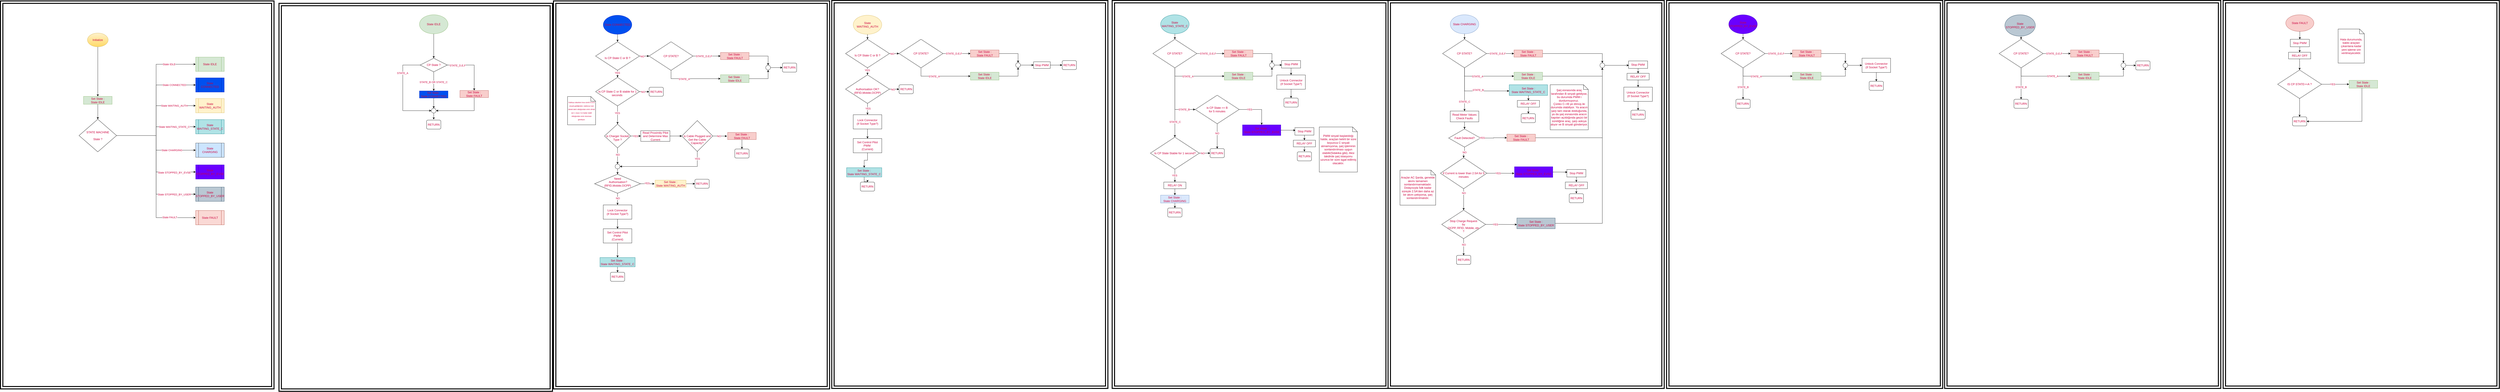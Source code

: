 <mxfile>
    <diagram name="Page-1" id="e7e014a7-5840-1c2e-5031-d8a46d1fe8dd">
        <mxGraphModel dx="462" dy="779" grid="1" gridSize="10" guides="1" tooltips="1" connect="1" arrows="1" fold="1" page="1" pageScale="1" pageWidth="1169" pageHeight="826" background="none" math="0" shadow="0">
            <root>
                <mxCell id="0"/>
                <mxCell id="1" parent="0"/>
                <mxCell id="eojrtEOIy8Yx_9oJjPUe-44" value="State IDLE" style="shape=process;whiteSpace=wrap;html=1;backgroundOutline=1;fillColor=#d5e8d4;strokeColor=#82b366;fontColor=#cc003d;" parent="1" vertex="1">
                    <mxGeometry x="840" y="258" width="120" height="60" as="geometry"/>
                </mxCell>
                <mxCell id="ebAUQf8UT7LsitfxHphm-154" style="edgeStyle=orthogonalEdgeStyle;rounded=0;orthogonalLoop=1;jettySize=auto;html=1;entryX=0;entryY=0.5;entryDx=0;entryDy=0;fontColor=#cc003d;" parent="1" source="eojrtEOIy8Yx_9oJjPUe-53" target="eojrtEOIy8Yx_9oJjPUe-44" edge="1">
                    <mxGeometry relative="1" as="geometry"/>
                </mxCell>
                <mxCell id="ebAUQf8UT7LsitfxHphm-163" value="State IDLE" style="edgeLabel;html=1;align=center;verticalAlign=middle;resizable=0;points=[];fontColor=#cc003d;" parent="ebAUQf8UT7LsitfxHphm-154" vertex="1" connectable="0">
                    <mxGeometry x="0.645" relative="1" as="geometry">
                        <mxPoint as="offset"/>
                    </mxGeometry>
                </mxCell>
                <mxCell id="ebAUQf8UT7LsitfxHphm-155" style="edgeStyle=orthogonalEdgeStyle;rounded=0;orthogonalLoop=1;jettySize=auto;html=1;entryX=0;entryY=0.5;entryDx=0;entryDy=0;fontColor=#cc003d;" parent="1" source="eojrtEOIy8Yx_9oJjPUe-53" target="ebAUQf8UT7LsitfxHphm-147" edge="1">
                    <mxGeometry relative="1" as="geometry"/>
                </mxCell>
                <mxCell id="ebAUQf8UT7LsitfxHphm-164" value="State CONNECTED" style="edgeLabel;html=1;align=center;verticalAlign=middle;resizable=0;points=[];fontColor=#cc003d;" parent="ebAUQf8UT7LsitfxHphm-155" vertex="1" connectable="0">
                    <mxGeometry x="0.523" y="2" relative="1" as="geometry">
                        <mxPoint x="40" y="2" as="offset"/>
                    </mxGeometry>
                </mxCell>
                <mxCell id="ebAUQf8UT7LsitfxHphm-156" style="edgeStyle=orthogonalEdgeStyle;rounded=0;orthogonalLoop=1;jettySize=auto;html=1;entryX=0;entryY=0.5;entryDx=0;entryDy=0;fontColor=#cc003d;" parent="1" source="eojrtEOIy8Yx_9oJjPUe-53" target="ebAUQf8UT7LsitfxHphm-148" edge="1">
                    <mxGeometry relative="1" as="geometry"/>
                </mxCell>
                <mxCell id="ebAUQf8UT7LsitfxHphm-165" value="State WAITING_AUTH" style="edgeLabel;html=1;align=center;verticalAlign=middle;resizable=0;points=[];fontColor=#cc003d;" parent="ebAUQf8UT7LsitfxHphm-156" vertex="1" connectable="0">
                    <mxGeometry x="0.496" y="2" relative="1" as="geometry">
                        <mxPoint x="25" y="2" as="offset"/>
                    </mxGeometry>
                </mxCell>
                <mxCell id="ebAUQf8UT7LsitfxHphm-157" style="edgeStyle=orthogonalEdgeStyle;rounded=0;orthogonalLoop=1;jettySize=auto;html=1;exitX=1;exitY=0.5;exitDx=0;exitDy=0;entryX=0;entryY=0.5;entryDx=0;entryDy=0;fontColor=#cc003d;" parent="1" source="eojrtEOIy8Yx_9oJjPUe-53" target="ebAUQf8UT7LsitfxHphm-149" edge="1">
                    <mxGeometry relative="1" as="geometry"/>
                </mxCell>
                <mxCell id="ebAUQf8UT7LsitfxHphm-166" value="State WAITING_STATE_C" style="edgeLabel;html=1;align=center;verticalAlign=middle;resizable=0;points=[];fontColor=#cc003d;" parent="ebAUQf8UT7LsitfxHphm-157" vertex="1" connectable="0">
                    <mxGeometry x="0.424" relative="1" as="geometry">
                        <mxPoint x="16" as="offset"/>
                    </mxGeometry>
                </mxCell>
                <mxCell id="ebAUQf8UT7LsitfxHphm-158" style="edgeStyle=orthogonalEdgeStyle;rounded=0;orthogonalLoop=1;jettySize=auto;html=1;entryX=0;entryY=0.5;entryDx=0;entryDy=0;fontColor=#cc003d;" parent="1" source="eojrtEOIy8Yx_9oJjPUe-53" target="ebAUQf8UT7LsitfxHphm-150" edge="1">
                    <mxGeometry relative="1" as="geometry"/>
                </mxCell>
                <mxCell id="ebAUQf8UT7LsitfxHphm-167" value="State CHARGING" style="edgeLabel;html=1;align=center;verticalAlign=middle;resizable=0;points=[];fontColor=#cc003d;" parent="ebAUQf8UT7LsitfxHphm-158" vertex="1" connectable="0">
                    <mxGeometry x="0.42" y="2" relative="1" as="geometry">
                        <mxPoint x="14" y="2" as="offset"/>
                    </mxGeometry>
                </mxCell>
                <mxCell id="ebAUQf8UT7LsitfxHphm-159" style="edgeStyle=orthogonalEdgeStyle;rounded=0;orthogonalLoop=1;jettySize=auto;html=1;entryX=0;entryY=0.5;entryDx=0;entryDy=0;fontColor=#cc003d;" parent="1" source="eojrtEOIy8Yx_9oJjPUe-53" target="ebAUQf8UT7LsitfxHphm-151" edge="1">
                    <mxGeometry relative="1" as="geometry"/>
                </mxCell>
                <mxCell id="ebAUQf8UT7LsitfxHphm-168" value="State STOPPED_BY_EVSE" style="edgeLabel;html=1;align=center;verticalAlign=middle;resizable=0;points=[];fontColor=#cc003d;" parent="ebAUQf8UT7LsitfxHphm-159" vertex="1" connectable="0">
                    <mxGeometry x="0.627" y="-2" relative="1" as="geometry">
                        <mxPoint as="offset"/>
                    </mxGeometry>
                </mxCell>
                <mxCell id="ebAUQf8UT7LsitfxHphm-160" style="edgeStyle=orthogonalEdgeStyle;rounded=0;orthogonalLoop=1;jettySize=auto;html=1;entryX=0;entryY=0.5;entryDx=0;entryDy=0;fontColor=#cc003d;" parent="1" source="eojrtEOIy8Yx_9oJjPUe-53" target="ebAUQf8UT7LsitfxHphm-152" edge="1">
                    <mxGeometry relative="1" as="geometry"/>
                </mxCell>
                <mxCell id="ebAUQf8UT7LsitfxHphm-169" value="State STOPPED_BY_USER" style="edgeLabel;html=1;align=center;verticalAlign=middle;resizable=0;points=[];fontColor=#cc003d;" parent="ebAUQf8UT7LsitfxHphm-160" vertex="1" connectable="0">
                    <mxGeometry x="0.606" y="1" relative="1" as="geometry">
                        <mxPoint x="24" y="2" as="offset"/>
                    </mxGeometry>
                </mxCell>
                <mxCell id="ebAUQf8UT7LsitfxHphm-161" style="edgeStyle=orthogonalEdgeStyle;rounded=0;orthogonalLoop=1;jettySize=auto;html=1;entryX=0;entryY=0.5;entryDx=0;entryDy=0;fontColor=#cc003d;" parent="1" source="eojrtEOIy8Yx_9oJjPUe-53" target="ebAUQf8UT7LsitfxHphm-153" edge="1">
                    <mxGeometry relative="1" as="geometry"/>
                </mxCell>
                <mxCell id="ebAUQf8UT7LsitfxHphm-170" value="State FAULT" style="edgeLabel;html=1;align=center;verticalAlign=middle;resizable=0;points=[];fontColor=#cc003d;" parent="ebAUQf8UT7LsitfxHphm-161" vertex="1" connectable="0">
                    <mxGeometry x="0.692" relative="1" as="geometry">
                        <mxPoint x="-5" y="-2" as="offset"/>
                    </mxGeometry>
                </mxCell>
                <mxCell id="eojrtEOIy8Yx_9oJjPUe-53" value="STATE MACHINE&lt;br&gt;&lt;br&gt;State ?" style="rhombus;whiteSpace=wrap;html=1;fontColor=#cc003d;" parent="1" vertex="1">
                    <mxGeometry x="350" y="519" width="157.69" height="137" as="geometry"/>
                </mxCell>
                <mxCell id="ebAUQf8UT7LsitfxHphm-144" style="edgeStyle=orthogonalEdgeStyle;rounded=0;orthogonalLoop=1;jettySize=auto;html=1;entryX=0.5;entryY=0;entryDx=0;entryDy=0;fontColor=#cc003d;" parent="1" source="eojrtEOIy8Yx_9oJjPUe-69" target="ebAUQf8UT7LsitfxHphm-112" edge="1">
                    <mxGeometry relative="1" as="geometry"/>
                </mxCell>
                <mxCell id="eojrtEOIy8Yx_9oJjPUe-69" value="Initialize" style="ellipse;whiteSpace=wrap;html=1;fillColor=#fff2cc;strokeColor=#d6b656;gradientColor=#ffd966;fontColor=#cc003d;" parent="1" vertex="1">
                    <mxGeometry x="385.19" y="157" width="87.31" height="57.5" as="geometry"/>
                </mxCell>
                <mxCell id="5oXMEdqYmPUx9YDeinrF-212" style="edgeStyle=orthogonalEdgeStyle;rounded=0;orthogonalLoop=1;jettySize=auto;html=1;entryX=0.5;entryY=0;entryDx=0;entryDy=0;fontColor=#cc003d;" parent="1" source="5oXMEdqYmPUx9YDeinrF-17" target="5oXMEdqYmPUx9YDeinrF-210" edge="1">
                    <mxGeometry relative="1" as="geometry"/>
                </mxCell>
                <mxCell id="5oXMEdqYmPUx9YDeinrF-17" value="Set Control Pilot PWM&amp;nbsp;&lt;br&gt;(Current)" style="rounded=0;whiteSpace=wrap;html=1;fontColor=#cc003d;" parent="1" vertex="1">
                    <mxGeometry x="2552.19" y="979" width="120" height="60" as="geometry"/>
                </mxCell>
                <mxCell id="5oXMEdqYmPUx9YDeinrF-19" style="edgeStyle=orthogonalEdgeStyle;rounded=0;orthogonalLoop=1;jettySize=auto;html=1;entryX=0;entryY=0.5;entryDx=0;entryDy=0;fontColor=#cc003d;" parent="1" source="5oXMEdqYmPUx9YDeinrF-23" target="5oXMEdqYmPUx9YDeinrF-25" edge="1">
                    <mxGeometry relative="1" as="geometry"/>
                </mxCell>
                <mxCell id="5oXMEdqYmPUx9YDeinrF-20" value="YES" style="edgeLabel;html=1;align=center;verticalAlign=middle;resizable=0;points=[];fontColor=#cc003d;" parent="5oXMEdqYmPUx9YDeinrF-19" vertex="1" connectable="0">
                    <mxGeometry x="0.419" relative="1" as="geometry">
                        <mxPoint x="-10" as="offset"/>
                    </mxGeometry>
                </mxCell>
                <mxCell id="5oXMEdqYmPUx9YDeinrF-21" style="edgeStyle=orthogonalEdgeStyle;rounded=0;orthogonalLoop=1;jettySize=auto;html=1;entryX=0.5;entryY=0;entryDx=0;entryDy=0;fontColor=#cc003d;" parent="1" source="5oXMEdqYmPUx9YDeinrF-23" target="5oXMEdqYmPUx9YDeinrF-215" edge="1">
                    <mxGeometry relative="1" as="geometry">
                        <mxPoint x="2612" y="700" as="targetPoint"/>
                    </mxGeometry>
                </mxCell>
                <mxCell id="5oXMEdqYmPUx9YDeinrF-22" value="NO" style="edgeLabel;html=1;align=center;verticalAlign=middle;resizable=0;points=[];fontColor=#cc003d;" parent="5oXMEdqYmPUx9YDeinrF-21" vertex="1" connectable="0">
                    <mxGeometry x="-0.167" y="1" relative="1" as="geometry">
                        <mxPoint as="offset"/>
                    </mxGeometry>
                </mxCell>
                <mxCell id="5oXMEdqYmPUx9YDeinrF-23" value="&lt;br&gt;is Charger Socket Type ?" style="rhombus;whiteSpace=wrap;html=1;fontColor=#cc003d;" parent="1" vertex="1">
                    <mxGeometry x="2557.19" y="539.5" width="110" height="100" as="geometry"/>
                </mxCell>
                <mxCell id="5oXMEdqYmPUx9YDeinrF-24" style="edgeStyle=orthogonalEdgeStyle;rounded=0;orthogonalLoop=1;jettySize=auto;html=1;entryX=0;entryY=0.5;entryDx=0;entryDy=0;fontColor=#cc003d;" parent="1" source="5oXMEdqYmPUx9YDeinrF-25" target="5oXMEdqYmPUx9YDeinrF-30" edge="1">
                    <mxGeometry relative="1" as="geometry"/>
                </mxCell>
                <mxCell id="5oXMEdqYmPUx9YDeinrF-25" value="Read Proximity Pilot&lt;br&gt;and Determine Max Current" style="rounded=0;whiteSpace=wrap;html=1;fontColor=#cc003d;" parent="1" vertex="1">
                    <mxGeometry x="2709.69" y="567" width="122.5" height="45" as="geometry"/>
                </mxCell>
                <mxCell id="5oXMEdqYmPUx9YDeinrF-26" style="edgeStyle=orthogonalEdgeStyle;rounded=0;orthogonalLoop=1;jettySize=auto;html=1;entryX=-0.023;entryY=0.517;entryDx=0;entryDy=0;entryPerimeter=0;fontColor=#cc003d;" parent="1" source="5oXMEdqYmPUx9YDeinrF-30" target="5oXMEdqYmPUx9YDeinrF-207" edge="1">
                    <mxGeometry relative="1" as="geometry">
                        <mxPoint x="3064.69" y="589.579" as="targetPoint"/>
                    </mxGeometry>
                </mxCell>
                <mxCell id="5oXMEdqYmPUx9YDeinrF-27" value="NO" style="edgeLabel;html=1;align=center;verticalAlign=middle;resizable=0;points=[];fontColor=#cc003d;" parent="5oXMEdqYmPUx9YDeinrF-26" vertex="1" connectable="0">
                    <mxGeometry x="0.235" y="1" relative="1" as="geometry">
                        <mxPoint x="-11" y="1" as="offset"/>
                    </mxGeometry>
                </mxCell>
                <mxCell id="5oXMEdqYmPUx9YDeinrF-28" style="edgeStyle=orthogonalEdgeStyle;rounded=0;orthogonalLoop=1;jettySize=auto;html=1;exitX=0.5;exitY=1;exitDx=0;exitDy=0;entryX=1;entryY=0.5;entryDx=0;entryDy=0;fontColor=#cc003d;" parent="1" source="5oXMEdqYmPUx9YDeinrF-30" target="5oXMEdqYmPUx9YDeinrF-215" edge="1">
                    <mxGeometry relative="1" as="geometry">
                        <mxPoint x="2672.19" y="749.5" as="targetPoint"/>
                    </mxGeometry>
                </mxCell>
                <mxCell id="5oXMEdqYmPUx9YDeinrF-29" value="YES" style="edgeLabel;html=1;align=center;verticalAlign=middle;resizable=0;points=[];fontColor=#cc003d;" parent="5oXMEdqYmPUx9YDeinrF-28" vertex="1" connectable="0">
                    <mxGeometry x="-0.73" y="2" relative="1" as="geometry">
                        <mxPoint x="-2" y="-22" as="offset"/>
                    </mxGeometry>
                </mxCell>
                <mxCell id="5oXMEdqYmPUx9YDeinrF-30" value="&lt;br&gt;&lt;br&gt;is Cable Plugged and&lt;br&gt;Get the Cable Capacity?" style="rhombus;whiteSpace=wrap;html=1;fontColor=#cc003d;" parent="1" vertex="1">
                    <mxGeometry x="2882.19" y="524.5" width="130" height="130" as="geometry"/>
                </mxCell>
                <mxCell id="5oXMEdqYmPUx9YDeinrF-32" style="edgeStyle=orthogonalEdgeStyle;rounded=0;orthogonalLoop=1;jettySize=auto;html=1;entryX=0.5;entryY=0;entryDx=0;entryDy=0;fontColor=#cc003d;" parent="1" source="5oXMEdqYmPUx9YDeinrF-43" target="5oXMEdqYmPUx9YDeinrF-17" edge="1">
                    <mxGeometry relative="1" as="geometry"/>
                </mxCell>
                <mxCell id="5oXMEdqYmPUx9YDeinrF-43" value="Lock Connector&lt;br&gt;(If Socket Type?)" style="rounded=0;whiteSpace=wrap;html=1;fontColor=#cc003d;" parent="1" vertex="1">
                    <mxGeometry x="2552.19" y="879" width="120" height="60" as="geometry"/>
                </mxCell>
                <mxCell id="5oXMEdqYmPUx9YDeinrF-161" style="edgeStyle=orthogonalEdgeStyle;rounded=0;orthogonalLoop=1;jettySize=auto;html=1;entryX=0.5;entryY=0;entryDx=0;entryDy=0;fontColor=#cc003d;" parent="1" source="5oXMEdqYmPUx9YDeinrF-159" target="5oXMEdqYmPUx9YDeinrF-160" edge="1">
                    <mxGeometry relative="1" as="geometry"/>
                </mxCell>
                <mxCell id="5oXMEdqYmPUx9YDeinrF-159" value="State IDLE" style="ellipse;whiteSpace=wrap;html=1;fillColor=#d5e8d4;strokeColor=#82b366;fontColor=#cc003d;" parent="1" vertex="1">
                    <mxGeometry x="1780" y="80" width="120" height="80" as="geometry"/>
                </mxCell>
                <mxCell id="5oXMEdqYmPUx9YDeinrF-168" style="edgeStyle=orthogonalEdgeStyle;rounded=0;orthogonalLoop=1;jettySize=auto;html=1;entryX=0;entryY=0.5;entryDx=0;entryDy=0;fontColor=#cc003d;" parent="1" source="5oXMEdqYmPUx9YDeinrF-160" target="5oXMEdqYmPUx9YDeinrF-179" edge="1">
                    <mxGeometry relative="1" as="geometry">
                        <Array as="points">
                            <mxPoint x="1710" y="291"/>
                            <mxPoint x="1710" y="483"/>
                        </Array>
                    </mxGeometry>
                </mxCell>
                <mxCell id="5oXMEdqYmPUx9YDeinrF-169" value="STATE_A" style="edgeLabel;html=1;align=center;verticalAlign=middle;resizable=0;points=[];fontColor=#cc003d;" parent="5oXMEdqYmPUx9YDeinrF-168" vertex="1" connectable="0">
                    <mxGeometry x="-0.445" y="-1" relative="1" as="geometry">
                        <mxPoint as="offset"/>
                    </mxGeometry>
                </mxCell>
                <mxCell id="5oXMEdqYmPUx9YDeinrF-170" style="edgeStyle=orthogonalEdgeStyle;rounded=0;orthogonalLoop=1;jettySize=auto;html=1;entryX=0.5;entryY=0;entryDx=0;entryDy=0;fontColor=#cc003d;" parent="1" source="5oXMEdqYmPUx9YDeinrF-160" target="5oXMEdqYmPUx9YDeinrF-176" edge="1">
                    <mxGeometry relative="1" as="geometry">
                        <mxPoint x="1840" y="389.5" as="targetPoint"/>
                    </mxGeometry>
                </mxCell>
                <mxCell id="5oXMEdqYmPUx9YDeinrF-171" value="STATE_B OR STATE_C" style="edgeLabel;html=1;align=center;verticalAlign=middle;resizable=0;points=[];fontColor=#cc003d;" parent="5oXMEdqYmPUx9YDeinrF-170" vertex="1" connectable="0">
                    <mxGeometry x="0.061" y="-1" relative="1" as="geometry">
                        <mxPoint as="offset"/>
                    </mxGeometry>
                </mxCell>
                <mxCell id="5oXMEdqYmPUx9YDeinrF-172" style="edgeStyle=orthogonalEdgeStyle;rounded=0;orthogonalLoop=1;jettySize=auto;html=1;exitX=1;exitY=0.5;exitDx=0;exitDy=0;entryX=0.5;entryY=0;entryDx=0;entryDy=0;fontColor=#cc003d;" parent="1" source="5oXMEdqYmPUx9YDeinrF-160" target="5oXMEdqYmPUx9YDeinrF-177" edge="1">
                    <mxGeometry relative="1" as="geometry">
                        <mxPoint x="2010" y="389.5" as="targetPoint"/>
                    </mxGeometry>
                </mxCell>
                <mxCell id="5oXMEdqYmPUx9YDeinrF-173" value="STATE_D,E,F" style="edgeLabel;html=1;align=center;verticalAlign=middle;resizable=0;points=[];fontColor=#cc003d;" parent="5oXMEdqYmPUx9YDeinrF-172" vertex="1" connectable="0">
                    <mxGeometry x="-0.615" y="-1" relative="1" as="geometry">
                        <mxPoint as="offset"/>
                    </mxGeometry>
                </mxCell>
                <mxCell id="5oXMEdqYmPUx9YDeinrF-160" value="CP State ?" style="rhombus;whiteSpace=wrap;html=1;fontColor=#cc003d;" parent="1" vertex="1">
                    <mxGeometry x="1783.12" y="262.5" width="113.75" height="57.5" as="geometry"/>
                </mxCell>
                <mxCell id="5oXMEdqYmPUx9YDeinrF-167" value="RETURN" style="rounded=1;whiteSpace=wrap;html=1;fontColor=#cc003d;" parent="1" vertex="1">
                    <mxGeometry x="1809.99" y="522.5" width="60" height="38" as="geometry"/>
                </mxCell>
                <mxCell id="5oXMEdqYmPUx9YDeinrF-205" value="" style="edgeStyle=orthogonalEdgeStyle;rounded=0;orthogonalLoop=1;jettySize=auto;html=1;fontColor=#cc003d;" parent="1" source="5oXMEdqYmPUx9YDeinrF-174" target="5oXMEdqYmPUx9YDeinrF-184" edge="1">
                    <mxGeometry relative="1" as="geometry"/>
                </mxCell>
                <mxCell id="5oXMEdqYmPUx9YDeinrF-174" value="State CONNECTED" style="ellipse;whiteSpace=wrap;html=1;fillColor=#0050ef;fontColor=#cc003d;strokeColor=#001DBC;" parent="1" vertex="1">
                    <mxGeometry x="2552.19" y="82" width="120" height="80" as="geometry"/>
                </mxCell>
                <mxCell id="5oXMEdqYmPUx9YDeinrF-178" style="edgeStyle=orthogonalEdgeStyle;rounded=0;orthogonalLoop=1;jettySize=auto;html=1;fontColor=#cc003d;" parent="1" source="5oXMEdqYmPUx9YDeinrF-176" target="5oXMEdqYmPUx9YDeinrF-179" edge="1">
                    <mxGeometry relative="1" as="geometry">
                        <mxPoint x="1840" y="520" as="targetPoint"/>
                    </mxGeometry>
                </mxCell>
                <mxCell id="5oXMEdqYmPUx9YDeinrF-176" value="Set State : &lt;br&gt;State CONNECTED" style="rounded=0;whiteSpace=wrap;html=1;fillColor=#0050ef;fontColor=#cc003d;strokeColor=#001DBC;" parent="1" vertex="1">
                    <mxGeometry x="1780" y="400" width="120" height="30" as="geometry"/>
                </mxCell>
                <mxCell id="5oXMEdqYmPUx9YDeinrF-180" style="edgeStyle=orthogonalEdgeStyle;rounded=0;orthogonalLoop=1;jettySize=auto;html=1;entryX=1;entryY=0.5;entryDx=0;entryDy=0;fontColor=#cc003d;" parent="1" source="5oXMEdqYmPUx9YDeinrF-177" target="5oXMEdqYmPUx9YDeinrF-179" edge="1">
                    <mxGeometry relative="1" as="geometry">
                        <Array as="points">
                            <mxPoint x="2010" y="483"/>
                        </Array>
                    </mxGeometry>
                </mxCell>
                <mxCell id="5oXMEdqYmPUx9YDeinrF-177" value="Set State : &lt;br&gt;State FAULT" style="rounded=0;whiteSpace=wrap;html=1;fillColor=#f8cecc;strokeColor=#b85450;fontColor=#cc003d;" parent="1" vertex="1">
                    <mxGeometry x="1950" y="398" width="120" height="30" as="geometry"/>
                </mxCell>
                <mxCell id="5oXMEdqYmPUx9YDeinrF-181" style="edgeStyle=orthogonalEdgeStyle;rounded=0;orthogonalLoop=1;jettySize=auto;html=1;fontColor=#cc003d;" parent="1" source="5oXMEdqYmPUx9YDeinrF-179" edge="1">
                    <mxGeometry relative="1" as="geometry">
                        <mxPoint x="1840" y="520" as="targetPoint"/>
                    </mxGeometry>
                </mxCell>
                <mxCell id="5oXMEdqYmPUx9YDeinrF-179" value="" style="ellipse;whiteSpace=wrap;html=1;aspect=fixed;fontColor=#cc003d;" parent="1" vertex="1">
                    <mxGeometry x="1830" y="473" width="20" height="20" as="geometry"/>
                </mxCell>
                <mxCell id="5oXMEdqYmPUx9YDeinrF-203" style="edgeStyle=orthogonalEdgeStyle;rounded=0;orthogonalLoop=1;jettySize=auto;html=1;entryX=0;entryY=0.5;entryDx=0;entryDy=0;fontColor=#cc003d;" parent="1" source="5oXMEdqYmPUx9YDeinrF-183" target="5oXMEdqYmPUx9YDeinrF-202" edge="1">
                    <mxGeometry relative="1" as="geometry"/>
                </mxCell>
                <mxCell id="5oXMEdqYmPUx9YDeinrF-204" value="NO" style="edgeLabel;html=1;align=center;verticalAlign=middle;resizable=0;points=[];fontColor=#cc003d;" parent="5oXMEdqYmPUx9YDeinrF-203" vertex="1" connectable="0">
                    <mxGeometry x="-0.29" y="-1" relative="1" as="geometry">
                        <mxPoint as="offset"/>
                    </mxGeometry>
                </mxCell>
                <mxCell id="5oXMEdqYmPUx9YDeinrF-206" style="edgeStyle=orthogonalEdgeStyle;rounded=0;orthogonalLoop=1;jettySize=auto;html=1;entryX=0.5;entryY=0;entryDx=0;entryDy=0;fontColor=#cc003d;" parent="1" source="5oXMEdqYmPUx9YDeinrF-183" target="5oXMEdqYmPUx9YDeinrF-23" edge="1">
                    <mxGeometry relative="1" as="geometry"/>
                </mxCell>
                <mxCell id="ebAUQf8UT7LsitfxHphm-2" value="YES" style="edgeLabel;html=1;align=center;verticalAlign=middle;resizable=0;points=[];fontColor=#cc003d;" parent="5oXMEdqYmPUx9YDeinrF-206" vertex="1" connectable="0">
                    <mxGeometry x="-0.224" y="-1" relative="1" as="geometry">
                        <mxPoint as="offset"/>
                    </mxGeometry>
                </mxCell>
                <mxCell id="5oXMEdqYmPUx9YDeinrF-183" value="&lt;br&gt;Is CP State C or B stable for 1 seconds&amp;nbsp;" style="rhombus;whiteSpace=wrap;html=1;fontColor=#cc003d;" parent="1" vertex="1">
                    <mxGeometry x="2520" y="343" width="184.38" height="120" as="geometry"/>
                </mxCell>
                <mxCell id="5oXMEdqYmPUx9YDeinrF-185" style="edgeStyle=orthogonalEdgeStyle;rounded=0;orthogonalLoop=1;jettySize=auto;html=1;exitX=0.5;exitY=1;exitDx=0;exitDy=0;entryX=0.5;entryY=0;entryDx=0;entryDy=0;fontColor=#cc003d;" parent="1" source="5oXMEdqYmPUx9YDeinrF-184" target="5oXMEdqYmPUx9YDeinrF-183" edge="1">
                    <mxGeometry relative="1" as="geometry"/>
                </mxCell>
                <mxCell id="5oXMEdqYmPUx9YDeinrF-186" value="YES" style="edgeLabel;html=1;align=center;verticalAlign=middle;resizable=0;points=[];fontColor=#cc003d;" parent="5oXMEdqYmPUx9YDeinrF-185" vertex="1" connectable="0">
                    <mxGeometry x="-0.306" y="-1" relative="1" as="geometry">
                        <mxPoint as="offset"/>
                    </mxGeometry>
                </mxCell>
                <mxCell id="5oXMEdqYmPUx9YDeinrF-188" style="edgeStyle=orthogonalEdgeStyle;rounded=0;orthogonalLoop=1;jettySize=auto;html=1;entryX=0;entryY=0.5;entryDx=0;entryDy=0;fontColor=#cc003d;" parent="1" source="5oXMEdqYmPUx9YDeinrF-184" target="5oXMEdqYmPUx9YDeinrF-187" edge="1">
                    <mxGeometry relative="1" as="geometry"/>
                </mxCell>
                <mxCell id="5oXMEdqYmPUx9YDeinrF-189" value="NO" style="edgeLabel;html=1;align=center;verticalAlign=middle;resizable=0;points=[];fontColor=#cc003d;" parent="5oXMEdqYmPUx9YDeinrF-188" vertex="1" connectable="0">
                    <mxGeometry x="-0.422" y="-1" relative="1" as="geometry">
                        <mxPoint as="offset"/>
                    </mxGeometry>
                </mxCell>
                <mxCell id="5oXMEdqYmPUx9YDeinrF-184" value="&lt;br&gt;Is CP State C or B ?" style="rhombus;whiteSpace=wrap;html=1;fontColor=#cc003d;" parent="1" vertex="1">
                    <mxGeometry x="2520" y="193.5" width="184.38" height="120" as="geometry"/>
                </mxCell>
                <mxCell id="5oXMEdqYmPUx9YDeinrF-193" style="edgeStyle=orthogonalEdgeStyle;rounded=0;orthogonalLoop=1;jettySize=auto;html=1;exitX=0.5;exitY=1;exitDx=0;exitDy=0;entryX=0;entryY=0.5;entryDx=0;entryDy=0;fontColor=#cc003d;" parent="1" source="5oXMEdqYmPUx9YDeinrF-187" target="5oXMEdqYmPUx9YDeinrF-191" edge="1">
                    <mxGeometry relative="1" as="geometry"/>
                </mxCell>
                <mxCell id="5oXMEdqYmPUx9YDeinrF-194" value="STATE_A" style="edgeLabel;html=1;align=center;verticalAlign=middle;resizable=0;points=[];fontColor=#cc003d;" parent="5oXMEdqYmPUx9YDeinrF-193" vertex="1" connectable="0">
                    <mxGeometry x="-0.264" y="-1" relative="1" as="geometry">
                        <mxPoint as="offset"/>
                    </mxGeometry>
                </mxCell>
                <mxCell id="5oXMEdqYmPUx9YDeinrF-195" style="edgeStyle=orthogonalEdgeStyle;rounded=0;orthogonalLoop=1;jettySize=auto;html=1;exitX=1;exitY=0.5;exitDx=0;exitDy=0;entryX=0;entryY=0.5;entryDx=0;entryDy=0;fontColor=#cc003d;" parent="1" source="5oXMEdqYmPUx9YDeinrF-187" target="5oXMEdqYmPUx9YDeinrF-192" edge="1">
                    <mxGeometry relative="1" as="geometry"/>
                </mxCell>
                <mxCell id="5oXMEdqYmPUx9YDeinrF-196" value="STATE_D,E,F" style="edgeLabel;html=1;align=center;verticalAlign=middle;resizable=0;points=[];fontColor=#cc003d;" parent="5oXMEdqYmPUx9YDeinrF-195" vertex="1" connectable="0">
                    <mxGeometry x="-0.398" relative="1" as="geometry">
                        <mxPoint x="11" as="offset"/>
                    </mxGeometry>
                </mxCell>
                <mxCell id="5oXMEdqYmPUx9YDeinrF-187" value="CP STATE?" style="rhombus;whiteSpace=wrap;html=1;fontColor=#cc003d;" parent="1" vertex="1">
                    <mxGeometry x="2744.69" y="193.5" width="184.38" height="120" as="geometry"/>
                </mxCell>
                <mxCell id="5oXMEdqYmPUx9YDeinrF-191" value="Set State : &lt;br&gt;State IDLE" style="rounded=0;whiteSpace=wrap;html=1;fillColor=#d5e8d4;strokeColor=#82b366;fontColor=#cc003d;" parent="1" vertex="1">
                    <mxGeometry x="3044.69" y="332" width="120" height="33" as="geometry"/>
                </mxCell>
                <mxCell id="5oXMEdqYmPUx9YDeinrF-200" style="edgeStyle=orthogonalEdgeStyle;rounded=0;orthogonalLoop=1;jettySize=auto;html=1;exitX=1;exitY=0.5;exitDx=0;exitDy=0;entryX=0.5;entryY=0;entryDx=0;entryDy=0;fontColor=#cc003d;" parent="1" source="5oXMEdqYmPUx9YDeinrF-192" target="5oXMEdqYmPUx9YDeinrF-198" edge="1">
                    <mxGeometry relative="1" as="geometry"/>
                </mxCell>
                <mxCell id="5oXMEdqYmPUx9YDeinrF-192" value="Set State : &lt;br&gt;State FAULT" style="rounded=0;whiteSpace=wrap;html=1;fillColor=#f8cecc;strokeColor=#b85450;fontColor=#cc003d;" parent="1" vertex="1">
                    <mxGeometry x="3044.69" y="238.5" width="120" height="30" as="geometry"/>
                </mxCell>
                <mxCell id="5oXMEdqYmPUx9YDeinrF-197" value="RETURN" style="rounded=1;whiteSpace=wrap;html=1;fontColor=#cc003d;" parent="1" vertex="1">
                    <mxGeometry x="3304.69" y="283" width="60" height="38" as="geometry"/>
                </mxCell>
                <mxCell id="5oXMEdqYmPUx9YDeinrF-201" style="edgeStyle=orthogonalEdgeStyle;rounded=0;orthogonalLoop=1;jettySize=auto;html=1;exitX=1;exitY=0.5;exitDx=0;exitDy=0;entryX=0;entryY=0.5;entryDx=0;entryDy=0;fontColor=#cc003d;" parent="1" source="5oXMEdqYmPUx9YDeinrF-198" target="5oXMEdqYmPUx9YDeinrF-197" edge="1">
                    <mxGeometry relative="1" as="geometry"/>
                </mxCell>
                <mxCell id="5oXMEdqYmPUx9YDeinrF-198" value="" style="ellipse;whiteSpace=wrap;html=1;aspect=fixed;fontColor=#cc003d;" parent="1" vertex="1">
                    <mxGeometry x="3234.69" y="292" width="20" height="20" as="geometry"/>
                </mxCell>
                <mxCell id="5oXMEdqYmPUx9YDeinrF-199" style="edgeStyle=orthogonalEdgeStyle;rounded=0;orthogonalLoop=1;jettySize=auto;html=1;exitX=1;exitY=0.5;exitDx=0;exitDy=0;entryX=0.5;entryY=1;entryDx=0;entryDy=0;fontColor=#cc003d;" parent="1" source="5oXMEdqYmPUx9YDeinrF-191" target="5oXMEdqYmPUx9YDeinrF-198" edge="1">
                    <mxGeometry relative="1" as="geometry"/>
                </mxCell>
                <mxCell id="5oXMEdqYmPUx9YDeinrF-202" value="RETURN" style="rounded=1;whiteSpace=wrap;html=1;fontColor=#cc003d;" parent="1" vertex="1">
                    <mxGeometry x="2744.69" y="384.5" width="60" height="38" as="geometry"/>
                </mxCell>
                <mxCell id="5oXMEdqYmPUx9YDeinrF-209" style="edgeStyle=orthogonalEdgeStyle;rounded=0;orthogonalLoop=1;jettySize=auto;html=1;fontColor=#cc003d;" parent="1" source="5oXMEdqYmPUx9YDeinrF-207" target="5oXMEdqYmPUx9YDeinrF-208" edge="1">
                    <mxGeometry relative="1" as="geometry"/>
                </mxCell>
                <mxCell id="5oXMEdqYmPUx9YDeinrF-207" value="Set State : &lt;br&gt;State FAULT" style="rounded=0;whiteSpace=wrap;html=1;fillColor=#f8cecc;strokeColor=#b85450;fontColor=#cc003d;" parent="1" vertex="1">
                    <mxGeometry x="3074.69" y="574.5" width="120" height="30" as="geometry"/>
                </mxCell>
                <mxCell id="5oXMEdqYmPUx9YDeinrF-208" value="RETURN" style="rounded=1;whiteSpace=wrap;html=1;fontColor=#cc003d;" parent="1" vertex="1">
                    <mxGeometry x="3104.69" y="644" width="60" height="38" as="geometry"/>
                </mxCell>
                <mxCell id="5oXMEdqYmPUx9YDeinrF-213" style="edgeStyle=orthogonalEdgeStyle;rounded=0;orthogonalLoop=1;jettySize=auto;html=1;entryX=0.5;entryY=0;entryDx=0;entryDy=0;fontColor=#cc003d;" parent="1" source="5oXMEdqYmPUx9YDeinrF-210" target="5oXMEdqYmPUx9YDeinrF-211" edge="1">
                    <mxGeometry relative="1" as="geometry"/>
                </mxCell>
                <mxCell id="5oXMEdqYmPUx9YDeinrF-210" value="Set State : &lt;br&gt;State WAITING_STATE_C" style="rounded=0;whiteSpace=wrap;html=1;fillColor=#b0e3e6;strokeColor=#0e8088;fontColor=#cc003d;" parent="1" vertex="1">
                    <mxGeometry x="2538.28" y="1100" width="147.81" height="39" as="geometry"/>
                </mxCell>
                <mxCell id="5oXMEdqYmPUx9YDeinrF-211" value="RETURN" style="rounded=1;whiteSpace=wrap;html=1;fontColor=#cc003d;" parent="1" vertex="1">
                    <mxGeometry x="2582.19" y="1162" width="60" height="38" as="geometry"/>
                </mxCell>
                <mxCell id="5oXMEdqYmPUx9YDeinrF-217" style="edgeStyle=orthogonalEdgeStyle;rounded=0;orthogonalLoop=1;jettySize=auto;html=1;exitX=0.5;exitY=1;exitDx=0;exitDy=0;entryX=0.5;entryY=0;entryDx=0;entryDy=0;fontColor=#cc003d;" parent="1" source="5oXMEdqYmPUx9YDeinrF-215" target="5oXMEdqYmPUx9YDeinrF-216" edge="1">
                    <mxGeometry relative="1" as="geometry"/>
                </mxCell>
                <mxCell id="5oXMEdqYmPUx9YDeinrF-215" value="" style="ellipse;whiteSpace=wrap;html=1;aspect=fixed;fontColor=#cc003d;" parent="1" vertex="1">
                    <mxGeometry x="2602.19" y="707.5" width="20" height="20" as="geometry"/>
                </mxCell>
                <mxCell id="5oXMEdqYmPUx9YDeinrF-222" style="edgeStyle=orthogonalEdgeStyle;rounded=0;orthogonalLoop=1;jettySize=auto;html=1;exitX=0.5;exitY=1;exitDx=0;exitDy=0;entryX=0.5;entryY=0;entryDx=0;entryDy=0;fontColor=#cc003d;" parent="1" source="5oXMEdqYmPUx9YDeinrF-216" target="5oXMEdqYmPUx9YDeinrF-43" edge="1">
                    <mxGeometry relative="1" as="geometry"/>
                </mxCell>
                <mxCell id="5oXMEdqYmPUx9YDeinrF-223" value="NO" style="edgeLabel;html=1;align=center;verticalAlign=middle;resizable=0;points=[];fontColor=#cc003d;" parent="5oXMEdqYmPUx9YDeinrF-222" vertex="1" connectable="0">
                    <mxGeometry x="-0.15" y="1" relative="1" as="geometry">
                        <mxPoint as="offset"/>
                    </mxGeometry>
                </mxCell>
                <mxCell id="5oXMEdqYmPUx9YDeinrF-216" value="&lt;br&gt;Need&lt;br&gt;&amp;nbsp;Authorisation?&lt;br&gt;(RFID,Mobile,OCPP)&lt;br&gt;&lt;br&gt;&lt;br&gt;" style="rhombus;whiteSpace=wrap;html=1;fontColor=#cc003d;" parent="1" vertex="1">
                    <mxGeometry x="2515.79" y="750" width="192.81" height="80" as="geometry"/>
                </mxCell>
                <mxCell id="5oXMEdqYmPUx9YDeinrF-221" style="edgeStyle=orthogonalEdgeStyle;rounded=0;orthogonalLoop=1;jettySize=auto;html=1;entryX=0;entryY=0.5;entryDx=0;entryDy=0;fontColor=#cc003d;" parent="1" source="5oXMEdqYmPUx9YDeinrF-218" target="5oXMEdqYmPUx9YDeinrF-220" edge="1">
                    <mxGeometry relative="1" as="geometry"/>
                </mxCell>
                <mxCell id="5oXMEdqYmPUx9YDeinrF-218" value="Set State : &lt;br&gt;State WAITING_AUTH" style="rounded=0;whiteSpace=wrap;html=1;fillColor=#fff2cc;strokeColor=#d6b656;fontColor=#cc003d;" parent="1" vertex="1">
                    <mxGeometry x="2770" y="775" width="130" height="30" as="geometry"/>
                </mxCell>
                <mxCell id="5oXMEdqYmPUx9YDeinrF-219" style="edgeStyle=orthogonalEdgeStyle;rounded=0;orthogonalLoop=1;jettySize=auto;html=1;exitX=1;exitY=0.5;exitDx=0;exitDy=0;entryX=-0.02;entryY=0.507;entryDx=0;entryDy=0;entryPerimeter=0;fontColor=#cc003d;" parent="1" source="5oXMEdqYmPUx9YDeinrF-216" target="5oXMEdqYmPUx9YDeinrF-218" edge="1">
                    <mxGeometry relative="1" as="geometry"/>
                </mxCell>
                <mxCell id="myLAkTfi_uvL8rbU2Nz_-5" value="YES" style="edgeLabel;html=1;align=center;verticalAlign=middle;resizable=0;points=[];fontColor=#cc003d;" parent="5oXMEdqYmPUx9YDeinrF-219" vertex="1" connectable="0">
                    <mxGeometry x="-0.124" y="2" relative="1" as="geometry">
                        <mxPoint x="1" as="offset"/>
                    </mxGeometry>
                </mxCell>
                <mxCell id="5oXMEdqYmPUx9YDeinrF-220" value="RETURN" style="rounded=1;whiteSpace=wrap;html=1;fontColor=#cc003d;" parent="1" vertex="1">
                    <mxGeometry x="2937.19" y="771" width="60" height="38" as="geometry"/>
                </mxCell>
                <mxCell id="5oXMEdqYmPUx9YDeinrF-248" style="edgeStyle=orthogonalEdgeStyle;rounded=0;orthogonalLoop=1;jettySize=auto;html=1;entryX=0.5;entryY=0;entryDx=0;entryDy=0;fontColor=#cc003d;" parent="1" source="5oXMEdqYmPUx9YDeinrF-225" target="5oXMEdqYmPUx9YDeinrF-234" edge="1">
                    <mxGeometry relative="1" as="geometry"/>
                </mxCell>
                <mxCell id="5oXMEdqYmPUx9YDeinrF-225" value="State WAITING_AUTH" style="ellipse;whiteSpace=wrap;html=1;fillColor=#fff2cc;strokeColor=#d6b656;fontColor=#cc003d;" parent="1" vertex="1">
                    <mxGeometry x="3602.19" y="82" width="120" height="80" as="geometry"/>
                </mxCell>
                <mxCell id="5oXMEdqYmPUx9YDeinrF-227" style="edgeStyle=orthogonalEdgeStyle;rounded=0;orthogonalLoop=1;jettySize=auto;html=1;entryX=0;entryY=0.5;entryDx=0;entryDy=0;fontColor=#cc003d;" parent="1" source="5oXMEdqYmPUx9YDeinrF-229" target="5oXMEdqYmPUx9YDeinrF-247" edge="1">
                    <mxGeometry relative="1" as="geometry"/>
                </mxCell>
                <mxCell id="5oXMEdqYmPUx9YDeinrF-228" value="NO" style="edgeLabel;html=1;align=center;verticalAlign=middle;resizable=0;points=[];fontColor=#cc003d;" parent="5oXMEdqYmPUx9YDeinrF-227" vertex="1" connectable="0">
                    <mxGeometry x="-0.29" y="-1" relative="1" as="geometry">
                        <mxPoint as="offset"/>
                    </mxGeometry>
                </mxCell>
                <mxCell id="5oXMEdqYmPUx9YDeinrF-256" style="edgeStyle=orthogonalEdgeStyle;rounded=0;orthogonalLoop=1;jettySize=auto;html=1;exitX=0.5;exitY=1;exitDx=0;exitDy=0;entryX=0.5;entryY=0;entryDx=0;entryDy=0;fontColor=#cc003d;" parent="1" source="5oXMEdqYmPUx9YDeinrF-229" target="5oXMEdqYmPUx9YDeinrF-252" edge="1">
                    <mxGeometry relative="1" as="geometry"/>
                </mxCell>
                <mxCell id="5oXMEdqYmPUx9YDeinrF-257" value="YES" style="edgeLabel;html=1;align=center;verticalAlign=middle;resizable=0;points=[];fontColor=#cc003d;" parent="5oXMEdqYmPUx9YDeinrF-256" vertex="1" connectable="0">
                    <mxGeometry x="-0.095" y="2" relative="1" as="geometry">
                        <mxPoint as="offset"/>
                    </mxGeometry>
                </mxCell>
                <mxCell id="5oXMEdqYmPUx9YDeinrF-229" value="&lt;br&gt;Authorisation OK?&lt;br&gt;(RFID,Mobile,OCPP)" style="rhombus;whiteSpace=wrap;html=1;fontColor=#cc003d;" parent="1" vertex="1">
                    <mxGeometry x="3570" y="332.5" width="184.38" height="120" as="geometry"/>
                </mxCell>
                <mxCell id="5oXMEdqYmPUx9YDeinrF-230" style="edgeStyle=orthogonalEdgeStyle;rounded=0;orthogonalLoop=1;jettySize=auto;html=1;exitX=0.5;exitY=1;exitDx=0;exitDy=0;entryX=0.5;entryY=0;entryDx=0;entryDy=0;fontColor=#cc003d;" parent="1" source="5oXMEdqYmPUx9YDeinrF-234" target="5oXMEdqYmPUx9YDeinrF-229" edge="1">
                    <mxGeometry relative="1" as="geometry"/>
                </mxCell>
                <mxCell id="5oXMEdqYmPUx9YDeinrF-231" value="YES" style="edgeLabel;html=1;align=center;verticalAlign=middle;resizable=0;points=[];fontColor=#cc003d;" parent="5oXMEdqYmPUx9YDeinrF-230" vertex="1" connectable="0">
                    <mxGeometry x="-0.306" y="-1" relative="1" as="geometry">
                        <mxPoint as="offset"/>
                    </mxGeometry>
                </mxCell>
                <mxCell id="5oXMEdqYmPUx9YDeinrF-232" style="edgeStyle=orthogonalEdgeStyle;rounded=0;orthogonalLoop=1;jettySize=auto;html=1;entryX=0;entryY=0.5;entryDx=0;entryDy=0;fontColor=#cc003d;" parent="1" source="5oXMEdqYmPUx9YDeinrF-234" target="5oXMEdqYmPUx9YDeinrF-239" edge="1">
                    <mxGeometry relative="1" as="geometry"/>
                </mxCell>
                <mxCell id="5oXMEdqYmPUx9YDeinrF-233" value="NO" style="edgeLabel;html=1;align=center;verticalAlign=middle;resizable=0;points=[];fontColor=#cc003d;" parent="5oXMEdqYmPUx9YDeinrF-232" vertex="1" connectable="0">
                    <mxGeometry x="-0.422" y="-1" relative="1" as="geometry">
                        <mxPoint as="offset"/>
                    </mxGeometry>
                </mxCell>
                <mxCell id="5oXMEdqYmPUx9YDeinrF-234" value="&lt;br&gt;Is CP State C or B ?" style="rhombus;whiteSpace=wrap;html=1;fontColor=#cc003d;" parent="1" vertex="1">
                    <mxGeometry x="3570" y="183" width="184.38" height="120" as="geometry"/>
                </mxCell>
                <mxCell id="5oXMEdqYmPUx9YDeinrF-235" style="edgeStyle=orthogonalEdgeStyle;rounded=0;orthogonalLoop=1;jettySize=auto;html=1;exitX=0.5;exitY=1;exitDx=0;exitDy=0;entryX=0;entryY=0.5;entryDx=0;entryDy=0;fontColor=#cc003d;" parent="1" source="5oXMEdqYmPUx9YDeinrF-239" target="5oXMEdqYmPUx9YDeinrF-240" edge="1">
                    <mxGeometry relative="1" as="geometry"/>
                </mxCell>
                <mxCell id="5oXMEdqYmPUx9YDeinrF-236" value="STATE_A" style="edgeLabel;html=1;align=center;verticalAlign=middle;resizable=0;points=[];fontColor=#cc003d;" parent="5oXMEdqYmPUx9YDeinrF-235" vertex="1" connectable="0">
                    <mxGeometry x="-0.264" y="-1" relative="1" as="geometry">
                        <mxPoint as="offset"/>
                    </mxGeometry>
                </mxCell>
                <mxCell id="5oXMEdqYmPUx9YDeinrF-237" style="edgeStyle=orthogonalEdgeStyle;rounded=0;orthogonalLoop=1;jettySize=auto;html=1;exitX=1;exitY=0.5;exitDx=0;exitDy=0;entryX=0;entryY=0.5;entryDx=0;entryDy=0;fontColor=#cc003d;" parent="1" source="5oXMEdqYmPUx9YDeinrF-239" target="5oXMEdqYmPUx9YDeinrF-242" edge="1">
                    <mxGeometry relative="1" as="geometry"/>
                </mxCell>
                <mxCell id="5oXMEdqYmPUx9YDeinrF-238" value="STATE_D,E,F" style="edgeLabel;html=1;align=center;verticalAlign=middle;resizable=0;points=[];fontColor=#cc003d;" parent="5oXMEdqYmPUx9YDeinrF-237" vertex="1" connectable="0">
                    <mxGeometry x="-0.398" relative="1" as="geometry">
                        <mxPoint x="11" as="offset"/>
                    </mxGeometry>
                </mxCell>
                <mxCell id="5oXMEdqYmPUx9YDeinrF-239" value="CP STATE?" style="rhombus;whiteSpace=wrap;html=1;fontColor=#cc003d;" parent="1" vertex="1">
                    <mxGeometry x="3794.69" y="183" width="184.38" height="120" as="geometry"/>
                </mxCell>
                <mxCell id="5oXMEdqYmPUx9YDeinrF-240" value="Set State : &lt;br&gt;State IDLE" style="rounded=0;whiteSpace=wrap;html=1;fillColor=#d5e8d4;strokeColor=#82b366;fontColor=#cc003d;" parent="1" vertex="1">
                    <mxGeometry x="4094.69" y="321.5" width="120" height="33" as="geometry"/>
                </mxCell>
                <mxCell id="5oXMEdqYmPUx9YDeinrF-241" style="edgeStyle=orthogonalEdgeStyle;rounded=0;orthogonalLoop=1;jettySize=auto;html=1;exitX=1;exitY=0.5;exitDx=0;exitDy=0;entryX=0.5;entryY=0;entryDx=0;entryDy=0;fontColor=#cc003d;" parent="1" source="5oXMEdqYmPUx9YDeinrF-242" target="5oXMEdqYmPUx9YDeinrF-245" edge="1">
                    <mxGeometry relative="1" as="geometry"/>
                </mxCell>
                <mxCell id="5oXMEdqYmPUx9YDeinrF-242" value="Set State : &lt;br&gt;State FAULT" style="rounded=0;whiteSpace=wrap;html=1;fillColor=#f8cecc;strokeColor=#b85450;fontColor=#cc003d;" parent="1" vertex="1">
                    <mxGeometry x="4094.69" y="228" width="120" height="30" as="geometry"/>
                </mxCell>
                <mxCell id="5oXMEdqYmPUx9YDeinrF-243" value="RETURN" style="rounded=1;whiteSpace=wrap;html=1;fontColor=#cc003d;" parent="1" vertex="1">
                    <mxGeometry x="4480.0" y="272.5" width="60" height="38" as="geometry"/>
                </mxCell>
                <mxCell id="5oXMEdqYmPUx9YDeinrF-244" style="edgeStyle=orthogonalEdgeStyle;rounded=0;orthogonalLoop=1;jettySize=auto;html=1;exitX=1;exitY=0.5;exitDx=0;exitDy=0;entryX=0;entryY=0.5;entryDx=0;entryDy=0;fontColor=#cc003d;" parent="1" source="myLAkTfi_uvL8rbU2Nz_-6" target="5oXMEdqYmPUx9YDeinrF-243" edge="1">
                    <mxGeometry relative="1" as="geometry"/>
                </mxCell>
                <mxCell id="5oXMEdqYmPUx9YDeinrF-245" value="" style="ellipse;whiteSpace=wrap;html=1;aspect=fixed;fontColor=#cc003d;" parent="1" vertex="1">
                    <mxGeometry x="4284.69" y="281.5" width="20" height="20" as="geometry"/>
                </mxCell>
                <mxCell id="5oXMEdqYmPUx9YDeinrF-246" style="edgeStyle=orthogonalEdgeStyle;rounded=0;orthogonalLoop=1;jettySize=auto;html=1;exitX=1;exitY=0.5;exitDx=0;exitDy=0;entryX=0.5;entryY=1;entryDx=0;entryDy=0;fontColor=#cc003d;" parent="1" source="5oXMEdqYmPUx9YDeinrF-240" target="5oXMEdqYmPUx9YDeinrF-245" edge="1">
                    <mxGeometry relative="1" as="geometry"/>
                </mxCell>
                <mxCell id="5oXMEdqYmPUx9YDeinrF-247" value="RETURN" style="rounded=1;whiteSpace=wrap;html=1;fontColor=#cc003d;" parent="1" vertex="1">
                    <mxGeometry x="3794.69" y="374" width="60" height="38" as="geometry"/>
                </mxCell>
                <mxCell id="5oXMEdqYmPUx9YDeinrF-249" style="edgeStyle=orthogonalEdgeStyle;rounded=0;orthogonalLoop=1;jettySize=auto;html=1;entryX=0.5;entryY=0;entryDx=0;entryDy=0;fontColor=#cc003d;" parent="1" source="5oXMEdqYmPUx9YDeinrF-250" target="5oXMEdqYmPUx9YDeinrF-254" edge="1">
                    <mxGeometry relative="1" as="geometry"/>
                </mxCell>
                <mxCell id="5oXMEdqYmPUx9YDeinrF-250" value="Set Control Pilot PWM&amp;nbsp;&lt;br&gt;(Current)" style="rounded=0;whiteSpace=wrap;html=1;fontColor=#cc003d;" parent="1" vertex="1">
                    <mxGeometry x="3602.19" y="600" width="120" height="60" as="geometry"/>
                </mxCell>
                <mxCell id="5oXMEdqYmPUx9YDeinrF-251" style="edgeStyle=orthogonalEdgeStyle;rounded=0;orthogonalLoop=1;jettySize=auto;html=1;entryX=0.5;entryY=0;entryDx=0;entryDy=0;fontColor=#cc003d;" parent="1" source="5oXMEdqYmPUx9YDeinrF-252" target="5oXMEdqYmPUx9YDeinrF-250" edge="1">
                    <mxGeometry relative="1" as="geometry"/>
                </mxCell>
                <mxCell id="5oXMEdqYmPUx9YDeinrF-252" value="Lock Connector&lt;br&gt;(If Socket Type?)" style="rounded=0;whiteSpace=wrap;html=1;fontColor=#cc003d;" parent="1" vertex="1">
                    <mxGeometry x="3602.19" y="500" width="120" height="60" as="geometry"/>
                </mxCell>
                <mxCell id="5oXMEdqYmPUx9YDeinrF-253" style="edgeStyle=orthogonalEdgeStyle;rounded=0;orthogonalLoop=1;jettySize=auto;html=1;entryX=0.5;entryY=0;entryDx=0;entryDy=0;fontColor=#cc003d;" parent="1" source="5oXMEdqYmPUx9YDeinrF-254" target="5oXMEdqYmPUx9YDeinrF-255" edge="1">
                    <mxGeometry relative="1" as="geometry"/>
                </mxCell>
                <mxCell id="5oXMEdqYmPUx9YDeinrF-254" value="Set State : &lt;br&gt;State WAITING_STATE_C" style="rounded=0;whiteSpace=wrap;html=1;fillColor=#b0e3e6;strokeColor=#0e8088;fontColor=#cc003d;" parent="1" vertex="1">
                    <mxGeometry x="3574.38" y="722.64" width="147.81" height="39" as="geometry"/>
                </mxCell>
                <mxCell id="5oXMEdqYmPUx9YDeinrF-255" value="RETURN" style="rounded=1;whiteSpace=wrap;html=1;fontColor=#cc003d;" parent="1" vertex="1">
                    <mxGeometry x="3632.19" y="783" width="60" height="38" as="geometry"/>
                </mxCell>
                <mxCell id="5oXMEdqYmPUx9YDeinrF-294" style="edgeStyle=orthogonalEdgeStyle;rounded=0;orthogonalLoop=1;jettySize=auto;html=1;exitX=0.5;exitY=1;exitDx=0;exitDy=0;entryX=0.5;entryY=0;entryDx=0;entryDy=0;fontColor=#cc003d;" parent="1" source="5oXMEdqYmPUx9YDeinrF-259" target="5oXMEdqYmPUx9YDeinrF-274" edge="1">
                    <mxGeometry relative="1" as="geometry"/>
                </mxCell>
                <mxCell id="5oXMEdqYmPUx9YDeinrF-259" value="State WAITING_STATE_C" style="ellipse;whiteSpace=wrap;html=1;fillColor=#b0e3e6;strokeColor=#0e8088;fontColor=#cc003d;" parent="1" vertex="1">
                    <mxGeometry x="4893.38" y="80" width="120" height="80" as="geometry"/>
                </mxCell>
                <mxCell id="5oXMEdqYmPUx9YDeinrF-270" style="edgeStyle=orthogonalEdgeStyle;rounded=0;orthogonalLoop=1;jettySize=auto;html=1;exitX=0.5;exitY=1;exitDx=0;exitDy=0;entryX=0;entryY=0.5;entryDx=0;entryDy=0;fontColor=#cc003d;" parent="1" source="5oXMEdqYmPUx9YDeinrF-274" target="5oXMEdqYmPUx9YDeinrF-275" edge="1">
                    <mxGeometry relative="1" as="geometry"/>
                </mxCell>
                <mxCell id="5oXMEdqYmPUx9YDeinrF-271" value="STATE_A" style="edgeLabel;html=1;align=center;verticalAlign=middle;resizable=0;points=[];fontColor=#cc003d;" parent="5oXMEdqYmPUx9YDeinrF-270" vertex="1" connectable="0">
                    <mxGeometry x="-0.264" y="-1" relative="1" as="geometry">
                        <mxPoint as="offset"/>
                    </mxGeometry>
                </mxCell>
                <mxCell id="5oXMEdqYmPUx9YDeinrF-272" style="edgeStyle=orthogonalEdgeStyle;rounded=0;orthogonalLoop=1;jettySize=auto;html=1;exitX=1;exitY=0.5;exitDx=0;exitDy=0;entryX=0;entryY=0.5;entryDx=0;entryDy=0;fontColor=#cc003d;" parent="1" source="5oXMEdqYmPUx9YDeinrF-274" target="5oXMEdqYmPUx9YDeinrF-277" edge="1">
                    <mxGeometry relative="1" as="geometry"/>
                </mxCell>
                <mxCell id="5oXMEdqYmPUx9YDeinrF-273" value="STATE_D,E,F" style="edgeLabel;html=1;align=center;verticalAlign=middle;resizable=0;points=[];fontColor=#cc003d;" parent="5oXMEdqYmPUx9YDeinrF-272" vertex="1" connectable="0">
                    <mxGeometry x="-0.398" relative="1" as="geometry">
                        <mxPoint x="11" as="offset"/>
                    </mxGeometry>
                </mxCell>
                <mxCell id="5oXMEdqYmPUx9YDeinrF-295" style="edgeStyle=orthogonalEdgeStyle;rounded=0;orthogonalLoop=1;jettySize=auto;html=1;entryX=0;entryY=0.5;entryDx=0;entryDy=0;fontColor=#cc003d;" parent="1" source="5oXMEdqYmPUx9YDeinrF-274" target="ebAUQf8UT7LsitfxHphm-9" edge="1">
                    <mxGeometry relative="1" as="geometry">
                        <mxPoint x="5090" y="410" as="targetPoint"/>
                        <Array as="points">
                            <mxPoint x="4953" y="478"/>
                        </Array>
                    </mxGeometry>
                </mxCell>
                <mxCell id="5oXMEdqYmPUx9YDeinrF-296" value="STATE_B" style="edgeLabel;html=1;align=center;verticalAlign=middle;resizable=0;points=[];fontColor=#cc003d;" parent="5oXMEdqYmPUx9YDeinrF-295" vertex="1" connectable="0">
                    <mxGeometry x="-0.543" y="2" relative="1" as="geometry">
                        <mxPoint x="36" y="115" as="offset"/>
                    </mxGeometry>
                </mxCell>
                <mxCell id="5oXMEdqYmPUx9YDeinrF-301" style="edgeStyle=orthogonalEdgeStyle;rounded=0;orthogonalLoop=1;jettySize=auto;html=1;entryX=0.5;entryY=0;entryDx=0;entryDy=0;fontColor=#cc003d;" parent="1" source="5oXMEdqYmPUx9YDeinrF-274" target="5oXMEdqYmPUx9YDeinrF-300" edge="1">
                    <mxGeometry relative="1" as="geometry"/>
                </mxCell>
                <mxCell id="5oXMEdqYmPUx9YDeinrF-302" value="STATE_C" style="edgeLabel;html=1;align=center;verticalAlign=middle;resizable=0;points=[];fontColor=#cc003d;" parent="5oXMEdqYmPUx9YDeinrF-301" vertex="1" connectable="0">
                    <mxGeometry x="0.558" relative="1" as="geometry">
                        <mxPoint as="offset"/>
                    </mxGeometry>
                </mxCell>
                <mxCell id="5oXMEdqYmPUx9YDeinrF-274" value="CP STATE?" style="rhombus;whiteSpace=wrap;html=1;fontColor=#cc003d;" parent="1" vertex="1">
                    <mxGeometry x="4861.19" y="183" width="184.38" height="120" as="geometry"/>
                </mxCell>
                <mxCell id="5oXMEdqYmPUx9YDeinrF-275" value="Set State : &lt;br&gt;State IDLE" style="rounded=0;whiteSpace=wrap;html=1;fillColor=#d5e8d4;strokeColor=#82b366;fontColor=#cc003d;" parent="1" vertex="1">
                    <mxGeometry x="5161.19" y="321.5" width="120" height="33" as="geometry"/>
                </mxCell>
                <mxCell id="5oXMEdqYmPUx9YDeinrF-276" style="edgeStyle=orthogonalEdgeStyle;rounded=0;orthogonalLoop=1;jettySize=auto;html=1;exitX=1;exitY=0.5;exitDx=0;exitDy=0;entryX=0.5;entryY=0;entryDx=0;entryDy=0;fontColor=#cc003d;" parent="1" source="5oXMEdqYmPUx9YDeinrF-277" target="5oXMEdqYmPUx9YDeinrF-280" edge="1">
                    <mxGeometry relative="1" as="geometry"/>
                </mxCell>
                <mxCell id="5oXMEdqYmPUx9YDeinrF-277" value="Set State : &lt;br&gt;State FAULT" style="rounded=0;whiteSpace=wrap;html=1;fillColor=#f8cecc;strokeColor=#b85450;fontColor=#cc003d;" parent="1" vertex="1">
                    <mxGeometry x="5161.19" y="228" width="120" height="30" as="geometry"/>
                </mxCell>
                <mxCell id="5oXMEdqYmPUx9YDeinrF-278" value="RETURN" style="rounded=1;whiteSpace=wrap;html=1;fontColor=#cc003d;" parent="1" vertex="1">
                    <mxGeometry x="5411.5" y="430" width="60" height="38" as="geometry"/>
                </mxCell>
                <mxCell id="5oXMEdqYmPUx9YDeinrF-280" value="" style="ellipse;whiteSpace=wrap;html=1;aspect=fixed;fontColor=#cc003d;" parent="1" vertex="1">
                    <mxGeometry x="5351.19" y="281.5" width="20" height="20" as="geometry"/>
                </mxCell>
                <mxCell id="5oXMEdqYmPUx9YDeinrF-281" style="edgeStyle=orthogonalEdgeStyle;rounded=0;orthogonalLoop=1;jettySize=auto;html=1;exitX=1;exitY=0.5;exitDx=0;exitDy=0;entryX=0.5;entryY=1;entryDx=0;entryDy=0;fontColor=#cc003d;" parent="1" source="5oXMEdqYmPUx9YDeinrF-275" target="5oXMEdqYmPUx9YDeinrF-280" edge="1">
                    <mxGeometry relative="1" as="geometry"/>
                </mxCell>
                <mxCell id="5oXMEdqYmPUx9YDeinrF-293" style="edgeStyle=orthogonalEdgeStyle;rounded=0;orthogonalLoop=1;jettySize=auto;html=1;entryX=0.5;entryY=0;entryDx=0;entryDy=0;fontColor=#cc003d;" parent="1" source="5oXMEdqYmPUx9YDeinrF-298" target="5oXMEdqYmPUx9YDeinrF-278" edge="1">
                    <mxGeometry relative="1" as="geometry"/>
                </mxCell>
                <mxCell id="5oXMEdqYmPUx9YDeinrF-290" value="Stop PWM" style="rounded=0;whiteSpace=wrap;html=1;fontColor=#cc003d;" parent="1" vertex="1">
                    <mxGeometry x="5401.5" y="272.5" width="80" height="31.5" as="geometry"/>
                </mxCell>
                <mxCell id="5oXMEdqYmPUx9YDeinrF-292" style="edgeStyle=orthogonalEdgeStyle;rounded=0;orthogonalLoop=1;jettySize=auto;html=1;entryX=0.014;entryY=0.587;entryDx=0;entryDy=0;entryPerimeter=0;fontColor=#cc003d;" parent="1" source="5oXMEdqYmPUx9YDeinrF-280" target="5oXMEdqYmPUx9YDeinrF-290" edge="1">
                    <mxGeometry relative="1" as="geometry"/>
                </mxCell>
                <mxCell id="5oXMEdqYmPUx9YDeinrF-299" value="" style="edgeStyle=orthogonalEdgeStyle;rounded=0;orthogonalLoop=1;jettySize=auto;html=1;entryX=0.5;entryY=0;entryDx=0;entryDy=0;fontColor=#cc003d;" parent="1" source="5oXMEdqYmPUx9YDeinrF-290" target="5oXMEdqYmPUx9YDeinrF-298" edge="1">
                    <mxGeometry relative="1" as="geometry">
                        <mxPoint x="5442" y="304" as="sourcePoint"/>
                        <mxPoint x="5442" y="430" as="targetPoint"/>
                    </mxGeometry>
                </mxCell>
                <mxCell id="5oXMEdqYmPUx9YDeinrF-298" value="Unlock Connector&lt;br&gt;(If Socket Type?)" style="rounded=0;whiteSpace=wrap;html=1;fontColor=#cc003d;" parent="1" vertex="1">
                    <mxGeometry x="5381.5" y="333" width="120" height="60" as="geometry"/>
                </mxCell>
                <mxCell id="5oXMEdqYmPUx9YDeinrF-304" style="edgeStyle=orthogonalEdgeStyle;rounded=0;orthogonalLoop=1;jettySize=auto;html=1;exitX=1;exitY=0.5;exitDx=0;exitDy=0;entryX=0;entryY=0.5;entryDx=0;entryDy=0;fontColor=#cc003d;" parent="1" source="5oXMEdqYmPUx9YDeinrF-300" target="5oXMEdqYmPUx9YDeinrF-303" edge="1">
                    <mxGeometry relative="1" as="geometry"/>
                </mxCell>
                <mxCell id="5oXMEdqYmPUx9YDeinrF-305" value="NO" style="edgeLabel;html=1;align=center;verticalAlign=middle;resizable=0;points=[];fontColor=#cc003d;" parent="5oXMEdqYmPUx9YDeinrF-304" vertex="1" connectable="0">
                    <mxGeometry x="-0.38" relative="1" as="geometry">
                        <mxPoint as="offset"/>
                    </mxGeometry>
                </mxCell>
                <mxCell id="5oXMEdqYmPUx9YDeinrF-307" style="edgeStyle=orthogonalEdgeStyle;rounded=0;orthogonalLoop=1;jettySize=auto;html=1;fontColor=#cc003d;" parent="1" source="5oXMEdqYmPUx9YDeinrF-300" target="5oXMEdqYmPUx9YDeinrF-306" edge="1">
                    <mxGeometry relative="1" as="geometry"/>
                </mxCell>
                <mxCell id="myLAkTfi_uvL8rbU2Nz_-8" value="YES" style="edgeLabel;html=1;align=center;verticalAlign=middle;resizable=0;points=[];fontColor=#cc003d;" parent="5oXMEdqYmPUx9YDeinrF-307" vertex="1" connectable="0">
                    <mxGeometry x="-0.018" y="-2" relative="1" as="geometry">
                        <mxPoint as="offset"/>
                    </mxGeometry>
                </mxCell>
                <mxCell id="5oXMEdqYmPUx9YDeinrF-300" value="&lt;br&gt;Is CP State Stable for 1 second?&lt;br&gt;&amp;nbsp;" style="rhombus;whiteSpace=wrap;html=1;fontColor=#cc003d;" parent="1" vertex="1">
                    <mxGeometry x="4850.6" y="594.25" width="205.57" height="134.5" as="geometry"/>
                </mxCell>
                <mxCell id="5oXMEdqYmPUx9YDeinrF-303" value="RETURN" style="rounded=1;whiteSpace=wrap;html=1;fontColor=#cc003d;" parent="1" vertex="1">
                    <mxGeometry x="5101.19" y="642.5" width="60" height="38" as="geometry"/>
                </mxCell>
                <mxCell id="5oXMEdqYmPUx9YDeinrF-310" style="edgeStyle=orthogonalEdgeStyle;rounded=0;orthogonalLoop=1;jettySize=auto;html=1;entryX=0.5;entryY=0;entryDx=0;entryDy=0;fontColor=#cc003d;" parent="1" source="5oXMEdqYmPUx9YDeinrF-306" target="5oXMEdqYmPUx9YDeinrF-308" edge="1">
                    <mxGeometry relative="1" as="geometry"/>
                </mxCell>
                <mxCell id="5oXMEdqYmPUx9YDeinrF-306" value="RELAY ON" style="rounded=0;whiteSpace=wrap;html=1;fontColor=#cc003d;" parent="1" vertex="1">
                    <mxGeometry x="4906.88" y="783" width="93" height="28" as="geometry"/>
                </mxCell>
                <mxCell id="5oXMEdqYmPUx9YDeinrF-311" style="edgeStyle=orthogonalEdgeStyle;rounded=0;orthogonalLoop=1;jettySize=auto;html=1;entryX=0.5;entryY=0;entryDx=0;entryDy=0;fontColor=#cc003d;" parent="1" source="5oXMEdqYmPUx9YDeinrF-308" target="5oXMEdqYmPUx9YDeinrF-309" edge="1">
                    <mxGeometry relative="1" as="geometry"/>
                </mxCell>
                <mxCell id="5oXMEdqYmPUx9YDeinrF-308" value="Set State : &lt;br&gt;State CHARGING" style="rounded=0;whiteSpace=wrap;html=1;fillColor=#dae8fc;strokeColor=#6c8ebf;fontColor=#cc003d;" parent="1" vertex="1">
                    <mxGeometry x="4893.38" y="838" width="120" height="33" as="geometry"/>
                </mxCell>
                <mxCell id="5oXMEdqYmPUx9YDeinrF-309" value="RETURN" style="rounded=1;whiteSpace=wrap;html=1;fontColor=#cc003d;" parent="1" vertex="1">
                    <mxGeometry x="4923.38" y="892" width="60" height="38" as="geometry"/>
                </mxCell>
                <mxCell id="5oXMEdqYmPUx9YDeinrF-312" style="edgeStyle=orthogonalEdgeStyle;rounded=0;orthogonalLoop=1;jettySize=auto;html=1;exitX=0.5;exitY=1;exitDx=0;exitDy=0;entryX=0.5;entryY=0;entryDx=0;entryDy=0;fontColor=#cc003d;" parent="1" source="5oXMEdqYmPUx9YDeinrF-313" target="5oXMEdqYmPUx9YDeinrF-322" edge="1">
                    <mxGeometry relative="1" as="geometry"/>
                </mxCell>
                <mxCell id="5oXMEdqYmPUx9YDeinrF-313" value="State CHARGING" style="ellipse;whiteSpace=wrap;html=1;fillColor=#dae8fc;strokeColor=#6c8ebf;fontColor=#cc003d;" parent="1" vertex="1">
                    <mxGeometry x="6110.19" y="80" width="120" height="80" as="geometry"/>
                </mxCell>
                <mxCell id="5oXMEdqYmPUx9YDeinrF-314" style="edgeStyle=orthogonalEdgeStyle;rounded=0;orthogonalLoop=1;jettySize=auto;html=1;exitX=0.5;exitY=1;exitDx=0;exitDy=0;entryX=0;entryY=0.5;entryDx=0;entryDy=0;fontColor=#cc003d;" parent="1" source="5oXMEdqYmPUx9YDeinrF-322" target="5oXMEdqYmPUx9YDeinrF-323" edge="1">
                    <mxGeometry relative="1" as="geometry"/>
                </mxCell>
                <mxCell id="5oXMEdqYmPUx9YDeinrF-315" value="STATE_A" style="edgeLabel;html=1;align=center;verticalAlign=middle;resizable=0;points=[];fontColor=#cc003d;" parent="5oXMEdqYmPUx9YDeinrF-314" vertex="1" connectable="0">
                    <mxGeometry x="-0.264" y="-1" relative="1" as="geometry">
                        <mxPoint as="offset"/>
                    </mxGeometry>
                </mxCell>
                <mxCell id="5oXMEdqYmPUx9YDeinrF-316" style="edgeStyle=orthogonalEdgeStyle;rounded=0;orthogonalLoop=1;jettySize=auto;html=1;exitX=1;exitY=0.5;exitDx=0;exitDy=0;entryX=0;entryY=0.5;entryDx=0;entryDy=0;fontColor=#cc003d;" parent="1" source="5oXMEdqYmPUx9YDeinrF-322" target="5oXMEdqYmPUx9YDeinrF-325" edge="1">
                    <mxGeometry relative="1" as="geometry"/>
                </mxCell>
                <mxCell id="5oXMEdqYmPUx9YDeinrF-317" value="STATE_D,E,F" style="edgeLabel;html=1;align=center;verticalAlign=middle;resizable=0;points=[];fontColor=#cc003d;" parent="5oXMEdqYmPUx9YDeinrF-316" vertex="1" connectable="0">
                    <mxGeometry x="-0.398" relative="1" as="geometry">
                        <mxPoint x="11" as="offset"/>
                    </mxGeometry>
                </mxCell>
                <mxCell id="5oXMEdqYmPUx9YDeinrF-318" style="edgeStyle=orthogonalEdgeStyle;rounded=0;orthogonalLoop=1;jettySize=auto;html=1;entryX=-0.001;entryY=0.58;entryDx=0;entryDy=0;entryPerimeter=0;fontColor=#cc003d;" parent="1" source="5oXMEdqYmPUx9YDeinrF-322" target="5oXMEdqYmPUx9YDeinrF-345" edge="1">
                    <mxGeometry relative="1" as="geometry">
                        <mxPoint x="6339" y="397" as="targetPoint"/>
                        <Array as="points">
                            <mxPoint x="6170" y="400"/>
                        </Array>
                    </mxGeometry>
                </mxCell>
                <mxCell id="5oXMEdqYmPUx9YDeinrF-319" value="STATE_B" style="edgeLabel;html=1;align=center;verticalAlign=middle;resizable=0;points=[];fontColor=#cc003d;" parent="5oXMEdqYmPUx9YDeinrF-318" vertex="1" connectable="0">
                    <mxGeometry x="-0.543" y="2" relative="1" as="geometry">
                        <mxPoint x="55" y="28" as="offset"/>
                    </mxGeometry>
                </mxCell>
                <mxCell id="5oXMEdqYmPUx9YDeinrF-320" style="edgeStyle=orthogonalEdgeStyle;rounded=0;orthogonalLoop=1;jettySize=auto;html=1;entryX=0.5;entryY=0;entryDx=0;entryDy=0;fontColor=#cc003d;" parent="1" source="5oXMEdqYmPUx9YDeinrF-322" target="myLAkTfi_uvL8rbU2Nz_-9" edge="1">
                    <mxGeometry relative="1" as="geometry">
                        <mxPoint x="6169" y="480" as="targetPoint"/>
                    </mxGeometry>
                </mxCell>
                <mxCell id="5oXMEdqYmPUx9YDeinrF-321" value="STATE_C" style="edgeLabel;html=1;align=center;verticalAlign=middle;resizable=0;points=[];fontColor=#cc003d;" parent="5oXMEdqYmPUx9YDeinrF-320" vertex="1" connectable="0">
                    <mxGeometry x="0.558" relative="1" as="geometry">
                        <mxPoint as="offset"/>
                    </mxGeometry>
                </mxCell>
                <mxCell id="5oXMEdqYmPUx9YDeinrF-322" value="CP STATE?" style="rhombus;whiteSpace=wrap;html=1;fontColor=#cc003d;" parent="1" vertex="1">
                    <mxGeometry x="6078" y="183" width="184.38" height="120" as="geometry"/>
                </mxCell>
                <mxCell id="5oXMEdqYmPUx9YDeinrF-323" value="Set State : &lt;br&gt;State IDLE" style="rounded=0;whiteSpace=wrap;html=1;fillColor=#d5e8d4;strokeColor=#82b366;fontColor=#cc003d;" parent="1" vertex="1">
                    <mxGeometry x="6378" y="321.5" width="120" height="33" as="geometry"/>
                </mxCell>
                <mxCell id="5oXMEdqYmPUx9YDeinrF-324" style="edgeStyle=orthogonalEdgeStyle;rounded=0;orthogonalLoop=1;jettySize=auto;html=1;exitX=1;exitY=0.5;exitDx=0;exitDy=0;entryX=0.5;entryY=0;entryDx=0;entryDy=0;fontColor=#cc003d;" parent="1" source="5oXMEdqYmPUx9YDeinrF-325" target="5oXMEdqYmPUx9YDeinrF-327" edge="1">
                    <mxGeometry relative="1" as="geometry"/>
                </mxCell>
                <mxCell id="5oXMEdqYmPUx9YDeinrF-325" value="Set State : &lt;br&gt;State FAULT" style="rounded=0;whiteSpace=wrap;html=1;fillColor=#f8cecc;strokeColor=#b85450;fontColor=#cc003d;" parent="1" vertex="1">
                    <mxGeometry x="6378" y="228" width="120" height="30" as="geometry"/>
                </mxCell>
                <mxCell id="5oXMEdqYmPUx9YDeinrF-326" value="RETURN" style="rounded=1;whiteSpace=wrap;html=1;fontColor=#cc003d;" parent="1" vertex="1">
                    <mxGeometry x="6869.31" y="481" width="60" height="38" as="geometry"/>
                </mxCell>
                <mxCell id="5oXMEdqYmPUx9YDeinrF-327" value="" style="ellipse;whiteSpace=wrap;html=1;aspect=fixed;fontColor=#cc003d;" parent="1" vertex="1">
                    <mxGeometry x="6739" y="282.5" width="20" height="20" as="geometry"/>
                </mxCell>
                <mxCell id="5oXMEdqYmPUx9YDeinrF-328" style="edgeStyle=orthogonalEdgeStyle;rounded=0;orthogonalLoop=1;jettySize=auto;html=1;exitX=1;exitY=0.5;exitDx=0;exitDy=0;entryX=0.5;entryY=1;entryDx=0;entryDy=0;fontColor=#cc003d;" parent="1" source="5oXMEdqYmPUx9YDeinrF-323" target="5oXMEdqYmPUx9YDeinrF-327" edge="1">
                    <mxGeometry relative="1" as="geometry"/>
                </mxCell>
                <mxCell id="5oXMEdqYmPUx9YDeinrF-329" style="edgeStyle=orthogonalEdgeStyle;rounded=0;orthogonalLoop=1;jettySize=auto;html=1;entryX=0.5;entryY=0;entryDx=0;entryDy=0;fontColor=#cc003d;" parent="1" source="5oXMEdqYmPUx9YDeinrF-334" target="5oXMEdqYmPUx9YDeinrF-326" edge="1">
                    <mxGeometry relative="1" as="geometry"/>
                </mxCell>
                <mxCell id="5oXMEdqYmPUx9YDeinrF-330" value="Stop PWM" style="rounded=0;whiteSpace=wrap;html=1;fontColor=#cc003d;" parent="1" vertex="1">
                    <mxGeometry x="6859.31" y="274" width="80" height="31.5" as="geometry"/>
                </mxCell>
                <mxCell id="5oXMEdqYmPUx9YDeinrF-331" style="edgeStyle=orthogonalEdgeStyle;rounded=0;orthogonalLoop=1;jettySize=auto;html=1;entryX=0.014;entryY=0.587;entryDx=0;entryDy=0;entryPerimeter=0;fontColor=#cc003d;" parent="1" source="5oXMEdqYmPUx9YDeinrF-327" target="5oXMEdqYmPUx9YDeinrF-330" edge="1">
                    <mxGeometry relative="1" as="geometry"/>
                </mxCell>
                <mxCell id="5oXMEdqYmPUx9YDeinrF-332" value="RETURN" style="rounded=1;whiteSpace=wrap;html=1;fontColor=#cc003d;" parent="1" vertex="1">
                    <mxGeometry x="6408.0" y="495.5" width="60" height="38" as="geometry"/>
                </mxCell>
                <mxCell id="5oXMEdqYmPUx9YDeinrF-333" value="" style="edgeStyle=orthogonalEdgeStyle;rounded=0;orthogonalLoop=1;jettySize=auto;html=1;entryX=0.5;entryY=0;entryDx=0;entryDy=0;fontColor=#cc003d;" parent="1" source="myLAkTfi_uvL8rbU2Nz_-14" target="5oXMEdqYmPUx9YDeinrF-334" edge="1">
                    <mxGeometry relative="1" as="geometry">
                        <mxPoint x="6899.81" y="305.5" as="sourcePoint"/>
                        <mxPoint x="6899.81" y="431.5" as="targetPoint"/>
                    </mxGeometry>
                </mxCell>
                <mxCell id="5oXMEdqYmPUx9YDeinrF-334" value="Unlock Connector&lt;br&gt;(If Socket Type?)" style="rounded=0;whiteSpace=wrap;html=1;fontColor=#cc003d;" parent="1" vertex="1">
                    <mxGeometry x="6839.31" y="384" width="120" height="60" as="geometry"/>
                </mxCell>
                <mxCell id="5oXMEdqYmPUx9YDeinrF-335" style="edgeStyle=orthogonalEdgeStyle;rounded=0;orthogonalLoop=1;jettySize=auto;html=1;exitX=1;exitY=0.5;exitDx=0;exitDy=0;entryX=0.5;entryY=1;entryDx=0;entryDy=0;fontColor=#cc003d;" parent="1" source="ebAUQf8UT7LsitfxHphm-80" target="5oXMEdqYmPUx9YDeinrF-327" edge="1">
                    <mxGeometry relative="1" as="geometry">
                        <mxPoint x="6749" y="600" as="targetPoint"/>
                    </mxGeometry>
                </mxCell>
                <mxCell id="5oXMEdqYmPUx9YDeinrF-337" style="edgeStyle=orthogonalEdgeStyle;rounded=0;orthogonalLoop=1;jettySize=auto;html=1;entryX=0.5;entryY=0;entryDx=0;entryDy=0;fontColor=#cc003d;" parent="1" source="5oXMEdqYmPUx9YDeinrF-338" target="5oXMEdqYmPUx9YDeinrF-344" edge="1">
                    <mxGeometry relative="1" as="geometry">
                        <mxPoint x="6161.2" y="1058.39" as="targetPoint"/>
                    </mxGeometry>
                </mxCell>
                <mxCell id="myLAkTfi_uvL8rbU2Nz_-38" value="NO" style="edgeLabel;html=1;align=center;verticalAlign=middle;resizable=0;points=[];fontColor=#cc003d;" parent="5oXMEdqYmPUx9YDeinrF-337" vertex="1" connectable="0">
                    <mxGeometry x="-0.281" relative="1" as="geometry">
                        <mxPoint as="offset"/>
                    </mxGeometry>
                </mxCell>
                <mxCell id="5oXMEdqYmPUx9YDeinrF-338" value="&lt;br&gt;Stop Charge Request&lt;br&gt;by&lt;br&gt;OCPP, RFID, Mobile, etc&lt;br&gt;?" style="rhombus;whiteSpace=wrap;html=1;fontColor=#cc003d;" parent="1" vertex="1">
                    <mxGeometry x="6074.31" y="900.89" width="184.38" height="120" as="geometry"/>
                </mxCell>
                <mxCell id="5oXMEdqYmPUx9YDeinrF-344" value="RETURN" style="rounded=1;whiteSpace=wrap;html=1;fontColor=#cc003d;" parent="1" vertex="1">
                    <mxGeometry x="6136.5" y="1090.89" width="60" height="38" as="geometry"/>
                </mxCell>
                <mxCell id="myLAkTfi_uvL8rbU2Nz_-13" style="edgeStyle=orthogonalEdgeStyle;rounded=0;orthogonalLoop=1;jettySize=auto;html=1;entryX=0.5;entryY=0;entryDx=0;entryDy=0;fontColor=#cc003d;" parent="1" source="ebAUQf8UT7LsitfxHphm-4" target="5oXMEdqYmPUx9YDeinrF-332" edge="1">
                    <mxGeometry relative="1" as="geometry"/>
                </mxCell>
                <mxCell id="5oXMEdqYmPUx9YDeinrF-345" value="Set State : &lt;br&gt;State WAITING_STATE_C" style="rounded=0;whiteSpace=wrap;html=1;fillColor=#b0e3e6;strokeColor=#0e8088;fontColor=#cc003d;" parent="1" vertex="1">
                    <mxGeometry x="6358" y="374" width="161" height="45" as="geometry"/>
                </mxCell>
                <mxCell id="myLAkTfi_uvL8rbU2Nz_-7" value="" style="edgeStyle=orthogonalEdgeStyle;rounded=0;orthogonalLoop=1;jettySize=auto;html=1;exitX=1;exitY=0.5;exitDx=0;exitDy=0;entryX=0;entryY=0.5;entryDx=0;entryDy=0;fontColor=#cc003d;" parent="1" source="5oXMEdqYmPUx9YDeinrF-245" target="myLAkTfi_uvL8rbU2Nz_-6" edge="1">
                    <mxGeometry relative="1" as="geometry">
                        <mxPoint x="4305" y="292" as="sourcePoint"/>
                        <mxPoint x="4480" y="291" as="targetPoint"/>
                    </mxGeometry>
                </mxCell>
                <mxCell id="myLAkTfi_uvL8rbU2Nz_-6" value="Stop PWM" style="rounded=0;whiteSpace=wrap;html=1;fontColor=#cc003d;" parent="1" vertex="1">
                    <mxGeometry x="4360" y="277.5" width="70" height="28" as="geometry"/>
                </mxCell>
                <mxCell id="myLAkTfi_uvL8rbU2Nz_-11" style="edgeStyle=orthogonalEdgeStyle;rounded=0;orthogonalLoop=1;jettySize=auto;html=1;entryX=0.5;entryY=0;entryDx=0;entryDy=0;fontColor=#cc003d;" parent="1" source="myLAkTfi_uvL8rbU2Nz_-9" target="myLAkTfi_uvL8rbU2Nz_-10" edge="1">
                    <mxGeometry relative="1" as="geometry"/>
                </mxCell>
                <mxCell id="myLAkTfi_uvL8rbU2Nz_-9" value="Read Meter Values&lt;br&gt;Check Faults" style="rounded=0;whiteSpace=wrap;html=1;fontColor=#cc003d;" parent="1" vertex="1">
                    <mxGeometry x="6110.19" y="484.5" width="120" height="45.5" as="geometry"/>
                </mxCell>
                <mxCell id="myLAkTfi_uvL8rbU2Nz_-16" style="edgeStyle=orthogonalEdgeStyle;rounded=0;orthogonalLoop=1;jettySize=auto;html=1;entryX=0.5;entryY=1;entryDx=0;entryDy=0;fontColor=#cc003d;" parent="1" source="myLAkTfi_uvL8rbU2Nz_-39" target="5oXMEdqYmPUx9YDeinrF-327" edge="1">
                    <mxGeometry relative="1" as="geometry"/>
                </mxCell>
                <mxCell id="myLAkTfi_uvL8rbU2Nz_-22" style="edgeStyle=orthogonalEdgeStyle;rounded=0;orthogonalLoop=1;jettySize=auto;html=1;exitX=0.5;exitY=1;exitDx=0;exitDy=0;entryX=0.5;entryY=0;entryDx=0;entryDy=0;fontColor=#cc003d;" parent="1" source="myLAkTfi_uvL8rbU2Nz_-10" target="myLAkTfi_uvL8rbU2Nz_-19" edge="1">
                    <mxGeometry relative="1" as="geometry"/>
                </mxCell>
                <mxCell id="myLAkTfi_uvL8rbU2Nz_-23" value="NO" style="edgeLabel;html=1;align=center;verticalAlign=middle;resizable=0;points=[];fontColor=#cc003d;" parent="myLAkTfi_uvL8rbU2Nz_-22" vertex="1" connectable="0">
                    <mxGeometry x="-0.073" y="-1" relative="1" as="geometry">
                        <mxPoint as="offset"/>
                    </mxGeometry>
                </mxCell>
                <mxCell id="myLAkTfi_uvL8rbU2Nz_-10" value="Fault Detected?" style="rhombus;whiteSpace=wrap;html=1;fontColor=#cc003d;" parent="1" vertex="1">
                    <mxGeometry x="6103.5" y="560" width="133.38" height="76" as="geometry"/>
                </mxCell>
                <mxCell id="myLAkTfi_uvL8rbU2Nz_-15" value="" style="edgeStyle=orthogonalEdgeStyle;rounded=0;orthogonalLoop=1;jettySize=auto;html=1;entryX=0.5;entryY=0;entryDx=0;entryDy=0;fontColor=#cc003d;" parent="1" source="5oXMEdqYmPUx9YDeinrF-330" target="myLAkTfi_uvL8rbU2Nz_-14" edge="1">
                    <mxGeometry relative="1" as="geometry">
                        <mxPoint x="6899" y="305.5" as="sourcePoint"/>
                        <mxPoint x="6899" y="384.5" as="targetPoint"/>
                    </mxGeometry>
                </mxCell>
                <mxCell id="myLAkTfi_uvL8rbU2Nz_-14" value="RELAY OFF" style="rounded=0;whiteSpace=wrap;html=1;fontColor=#cc003d;" parent="1" vertex="1">
                    <mxGeometry x="6852.81" y="326" width="93" height="28" as="geometry"/>
                </mxCell>
                <mxCell id="myLAkTfi_uvL8rbU2Nz_-36" style="edgeStyle=orthogonalEdgeStyle;rounded=0;orthogonalLoop=1;jettySize=auto;html=1;entryX=0.5;entryY=0;entryDx=0;entryDy=0;fontColor=#cc003d;" parent="1" source="myLAkTfi_uvL8rbU2Nz_-19" target="5oXMEdqYmPUx9YDeinrF-338" edge="1">
                    <mxGeometry relative="1" as="geometry"/>
                </mxCell>
                <mxCell id="myLAkTfi_uvL8rbU2Nz_-37" value="NO" style="edgeLabel;html=1;align=center;verticalAlign=middle;resizable=0;points=[];fontColor=#cc003d;" parent="myLAkTfi_uvL8rbU2Nz_-36" vertex="1" connectable="0">
                    <mxGeometry x="-0.613" relative="1" as="geometry">
                        <mxPoint as="offset"/>
                    </mxGeometry>
                </mxCell>
                <mxCell id="myLAkTfi_uvL8rbU2Nz_-19" value="&lt;br&gt;if Current is lower than 2.5A for 5 minutes" style="rhombus;whiteSpace=wrap;html=1;fontColor=#cc003d;" parent="1" vertex="1">
                    <mxGeometry x="6069.0" y="680.89" width="195" height="130" as="geometry"/>
                </mxCell>
                <mxCell id="myLAkTfi_uvL8rbU2Nz_-24" value="Set State : &lt;br&gt;State STOPPED_BY_EVSE" style="rounded=0;whiteSpace=wrap;html=1;fillColor=#6a00ff;strokeColor=#3700CC;fontColor=#cc003d;" parent="1" vertex="1">
                    <mxGeometry x="6380" y="718.39" width="161" height="45" as="geometry"/>
                </mxCell>
                <mxCell id="myLAkTfi_uvL8rbU2Nz_-25" style="edgeStyle=orthogonalEdgeStyle;rounded=0;orthogonalLoop=1;jettySize=auto;html=1;exitX=1;exitY=0.5;exitDx=0;exitDy=0;entryX=-0.005;entryY=0.621;entryDx=0;entryDy=0;entryPerimeter=0;fontColor=#cc003d;" parent="1" source="myLAkTfi_uvL8rbU2Nz_-19" target="myLAkTfi_uvL8rbU2Nz_-24" edge="1">
                    <mxGeometry relative="1" as="geometry"/>
                </mxCell>
                <mxCell id="myLAkTfi_uvL8rbU2Nz_-26" value="YES" style="edgeLabel;html=1;align=center;verticalAlign=middle;resizable=0;points=[];fontColor=#cc003d;" parent="myLAkTfi_uvL8rbU2Nz_-25" vertex="1" connectable="0">
                    <mxGeometry x="-0.194" relative="1" as="geometry">
                        <mxPoint as="offset"/>
                    </mxGeometry>
                </mxCell>
                <mxCell id="myLAkTfi_uvL8rbU2Nz_-27" value="RETURN" style="rounded=1;whiteSpace=wrap;html=1;fontColor=#cc003d;" parent="1" vertex="1">
                    <mxGeometry x="6610.0" y="831.89" width="60" height="38" as="geometry"/>
                </mxCell>
                <mxCell id="myLAkTfi_uvL8rbU2Nz_-32" style="edgeStyle=orthogonalEdgeStyle;rounded=0;orthogonalLoop=1;jettySize=auto;html=1;entryX=0.5;entryY=0;entryDx=0;entryDy=0;fontColor=#cc003d;" parent="1" source="myLAkTfi_uvL8rbU2Nz_-28" target="myLAkTfi_uvL8rbU2Nz_-29" edge="1">
                    <mxGeometry relative="1" as="geometry"/>
                </mxCell>
                <mxCell id="myLAkTfi_uvL8rbU2Nz_-28" value="Stop PWM" style="rounded=0;whiteSpace=wrap;html=1;fontColor=#cc003d;" parent="1" vertex="1">
                    <mxGeometry x="6600.0" y="730.14" width="80" height="31.5" as="geometry"/>
                </mxCell>
                <mxCell id="myLAkTfi_uvL8rbU2Nz_-33" style="edgeStyle=orthogonalEdgeStyle;rounded=0;orthogonalLoop=1;jettySize=auto;html=1;fontColor=#cc003d;" parent="1" source="myLAkTfi_uvL8rbU2Nz_-29" edge="1">
                    <mxGeometry relative="1" as="geometry">
                        <mxPoint x="6640.0" y="830.89" as="targetPoint"/>
                    </mxGeometry>
                </mxCell>
                <mxCell id="myLAkTfi_uvL8rbU2Nz_-29" value="RELAY OFF" style="rounded=0;whiteSpace=wrap;html=1;fontColor=#cc003d;" parent="1" vertex="1">
                    <mxGeometry x="6593.5" y="782.89" width="93" height="28" as="geometry"/>
                </mxCell>
                <mxCell id="myLAkTfi_uvL8rbU2Nz_-30" style="edgeStyle=orthogonalEdgeStyle;rounded=0;orthogonalLoop=1;jettySize=auto;html=1;exitX=1;exitY=0.5;exitDx=0;exitDy=0;entryX=0.027;entryY=0.357;entryDx=0;entryDy=0;entryPerimeter=0;fontColor=#cc003d;" parent="1" source="myLAkTfi_uvL8rbU2Nz_-24" target="myLAkTfi_uvL8rbU2Nz_-28" edge="1">
                    <mxGeometry relative="1" as="geometry"/>
                </mxCell>
                <mxCell id="myLAkTfi_uvL8rbU2Nz_-40" value="" style="edgeStyle=orthogonalEdgeStyle;rounded=0;orthogonalLoop=1;jettySize=auto;html=1;fontColor=#cc003d;" parent="1" source="myLAkTfi_uvL8rbU2Nz_-10" target="myLAkTfi_uvL8rbU2Nz_-39" edge="1">
                    <mxGeometry relative="1" as="geometry">
                        <mxPoint x="6237" y="598" as="sourcePoint"/>
                        <mxPoint x="6749" y="303" as="targetPoint"/>
                    </mxGeometry>
                </mxCell>
                <mxCell id="myLAkTfi_uvL8rbU2Nz_-41" value="YES" style="edgeLabel;html=1;align=center;verticalAlign=middle;resizable=0;points=[];fontColor=#cc003d;" parent="myLAkTfi_uvL8rbU2Nz_-40" vertex="1" connectable="0">
                    <mxGeometry x="-0.872" y="1" relative="1" as="geometry">
                        <mxPoint as="offset"/>
                    </mxGeometry>
                </mxCell>
                <mxCell id="myLAkTfi_uvL8rbU2Nz_-39" value="Set State : &lt;br&gt;State FAULT" style="rounded=0;whiteSpace=wrap;html=1;fillColor=#f8cecc;strokeColor=#b85450;fontColor=#cc003d;" parent="1" vertex="1">
                    <mxGeometry x="6348" y="581.75" width="120" height="30" as="geometry"/>
                </mxCell>
                <mxCell id="myLAkTfi_uvL8rbU2Nz_-61" value="&lt;font style=&quot;font-size: 7px;&quot;&gt;Kabloyu takarken kısa süreli A ve B sinyali geldiğinden, kablonun tam olarak takılı olduğundan emin olmak için 1 veya 2 sn kadar stabil olduğundan emin olunması gerekiyor.&lt;/font&gt;" style="shape=note;size=20;whiteSpace=wrap;html=1;fontColor=#cc003d;" parent="1" vertex="1">
                    <mxGeometry x="2402.19" y="423.5" width="117.81" height="119" as="geometry"/>
                </mxCell>
                <mxCell id="myLAkTfi_uvL8rbU2Nz_-62" value="Araçlar AC Şarda, genelde akımı tamamen sonlandırmamaktadır. Dolayısıyla 5dk kadar süreyle 2.5A'den daha az bir akım çekiyorsa, şarj sonlandırılmalıdır." style="shape=note;size=20;whiteSpace=wrap;html=1;fontColor=#cc003d;" parent="1" vertex="1">
                    <mxGeometry x="5899" y="733" width="150" height="147" as="geometry"/>
                </mxCell>
                <mxCell id="myLAkTfi_uvL8rbU2Nz_-68" value="" style="verticalLabelPosition=bottom;verticalAlign=top;html=1;shape=mxgraph.basic.frame;dx=10;whiteSpace=wrap;strokeWidth=4;fontColor=#cc003d;" parent="1" vertex="1">
                    <mxGeometry x="3512" y="20" width="1160" height="1630" as="geometry"/>
                </mxCell>
                <mxCell id="myLAkTfi_uvL8rbU2Nz_-70" value="" style="verticalLabelPosition=bottom;verticalAlign=top;html=1;shape=mxgraph.basic.frame;dx=10;whiteSpace=wrap;strokeWidth=4;fontColor=#cc003d;" parent="1" vertex="1">
                    <mxGeometry x="4690" y="20" width="1160" height="1630" as="geometry"/>
                </mxCell>
                <mxCell id="myLAkTfi_uvL8rbU2Nz_-71" value="" style="verticalLabelPosition=bottom;verticalAlign=top;html=1;shape=mxgraph.basic.frame;dx=10;whiteSpace=wrap;strokeWidth=4;fontColor=#cc003d;" parent="1" vertex="1">
                    <mxGeometry x="2343" y="22.0" width="1160" height="1630" as="geometry"/>
                </mxCell>
                <mxCell id="myLAkTfi_uvL8rbU2Nz_-72" value="" style="verticalLabelPosition=bottom;verticalAlign=top;html=1;shape=mxgraph.basic.frame;dx=10;whiteSpace=wrap;strokeWidth=4;fontColor=#cc003d;" parent="1" vertex="1">
                    <mxGeometry x="20" y="22" width="1149" height="1630" as="geometry"/>
                </mxCell>
                <mxCell id="ebAUQf8UT7LsitfxHphm-1" value="" style="verticalLabelPosition=bottom;verticalAlign=top;html=1;shape=mxgraph.basic.frame;dx=10;whiteSpace=wrap;strokeWidth=4;fontColor=#cc003d;" parent="1" vertex="1">
                    <mxGeometry x="5849" y="20" width="1160" height="1630" as="geometry"/>
                </mxCell>
                <mxCell id="ebAUQf8UT7LsitfxHphm-3" value="Şarj esnasında araç tarafından B sinyali geldiyse, bu durumda PWM i durdurmuyoruz.&amp;nbsp;&lt;br&gt;Çünkü C-&amp;gt;B ye dönüş iki durumda olabiliyor. Ya aracın şarjı tam olarak dolduğunda, ya da şarj esnasında aracın kapıları açıldığında geçici bir süreliğine araç, şarjı askıya alıyor ve B sinyali gönderiyor." style="shape=note;size=20;whiteSpace=wrap;html=1;fontColor=#cc003d;" parent="1" vertex="1">
                    <mxGeometry x="6530" y="374" width="160" height="189.5" as="geometry"/>
                </mxCell>
                <mxCell id="ebAUQf8UT7LsitfxHphm-5" value="" style="edgeStyle=orthogonalEdgeStyle;rounded=0;orthogonalLoop=1;jettySize=auto;html=1;entryX=0.5;entryY=0;entryDx=0;entryDy=0;fontColor=#cc003d;" parent="1" source="5oXMEdqYmPUx9YDeinrF-345" target="ebAUQf8UT7LsitfxHphm-4" edge="1">
                    <mxGeometry relative="1" as="geometry">
                        <mxPoint x="6439" y="419" as="sourcePoint"/>
                        <mxPoint x="6438" y="485" as="targetPoint"/>
                    </mxGeometry>
                </mxCell>
                <mxCell id="ebAUQf8UT7LsitfxHphm-4" value="RELAY OFF" style="rounded=0;whiteSpace=wrap;html=1;fontColor=#cc003d;" parent="1" vertex="1">
                    <mxGeometry x="6392.0" y="440" width="93" height="28" as="geometry"/>
                </mxCell>
                <mxCell id="ebAUQf8UT7LsitfxHphm-6" value="PWM sinyali başlatıldığı halde, araçtan belirli bir süre boyunca C sinyali alınamıyorsa, şarj işleminin sonlandırılması uygun olabilir(5dakika gibi). Aksi takdirde şarj istasyonu uzunca bir süre işgal edilmiş olacaktır." style="shape=note;size=20;whiteSpace=wrap;html=1;fontColor=#cc003d;" parent="1" vertex="1">
                    <mxGeometry x="5560" y="551.5" width="160" height="189.5" as="geometry"/>
                </mxCell>
                <mxCell id="ebAUQf8UT7LsitfxHphm-10" style="edgeStyle=orthogonalEdgeStyle;rounded=0;orthogonalLoop=1;jettySize=auto;html=1;entryX=0.5;entryY=0;entryDx=0;entryDy=0;fontColor=#cc003d;" parent="1" source="ebAUQf8UT7LsitfxHphm-9" target="5oXMEdqYmPUx9YDeinrF-303" edge="1">
                    <mxGeometry relative="1" as="geometry"/>
                </mxCell>
                <mxCell id="ebAUQf8UT7LsitfxHphm-11" value="NO" style="edgeLabel;html=1;align=center;verticalAlign=middle;resizable=0;points=[];fontColor=#cc003d;" parent="ebAUQf8UT7LsitfxHphm-10" vertex="1" connectable="0">
                    <mxGeometry x="-0.234" relative="1" as="geometry">
                        <mxPoint as="offset"/>
                    </mxGeometry>
                </mxCell>
                <mxCell id="ebAUQf8UT7LsitfxHphm-19" style="edgeStyle=orthogonalEdgeStyle;rounded=0;orthogonalLoop=1;jettySize=auto;html=1;exitX=1;exitY=0.5;exitDx=0;exitDy=0;entryX=0.5;entryY=0;entryDx=0;entryDy=0;fontColor=#cc003d;" parent="1" source="ebAUQf8UT7LsitfxHphm-9" target="ebAUQf8UT7LsitfxHphm-12" edge="1">
                    <mxGeometry relative="1" as="geometry"/>
                </mxCell>
                <mxCell id="ebAUQf8UT7LsitfxHphm-20" value="YES" style="edgeLabel;html=1;align=center;verticalAlign=middle;resizable=0;points=[];fontColor=#cc003d;" parent="ebAUQf8UT7LsitfxHphm-19" vertex="1" connectable="0">
                    <mxGeometry x="-0.458" relative="1" as="geometry">
                        <mxPoint as="offset"/>
                    </mxGeometry>
                </mxCell>
                <mxCell id="ebAUQf8UT7LsitfxHphm-9" value="is CP State == B&lt;br&gt;for 5 minutes" style="rhombus;whiteSpace=wrap;html=1;fontColor=#cc003d;" parent="1" vertex="1">
                    <mxGeometry x="5039.0" y="418" width="184.38" height="120" as="geometry"/>
                </mxCell>
                <mxCell id="ebAUQf8UT7LsitfxHphm-12" value="Set State : &lt;br&gt;State STOPPED_BY_EVSE" style="rounded=0;whiteSpace=wrap;html=1;fillColor=#6a00ff;strokeColor=#3700CC;fontColor=#cc003d;" parent="1" vertex="1">
                    <mxGeometry x="5237.5" y="542.5" width="161" height="45" as="geometry"/>
                </mxCell>
                <mxCell id="ebAUQf8UT7LsitfxHphm-13" value="RETURN" style="rounded=1;whiteSpace=wrap;html=1;fontColor=#cc003d;" parent="1" vertex="1">
                    <mxGeometry x="5467.5" y="656.0" width="60" height="38" as="geometry"/>
                </mxCell>
                <mxCell id="ebAUQf8UT7LsitfxHphm-14" style="edgeStyle=orthogonalEdgeStyle;rounded=0;orthogonalLoop=1;jettySize=auto;html=1;entryX=0.5;entryY=0;entryDx=0;entryDy=0;fontColor=#cc003d;" parent="1" source="ebAUQf8UT7LsitfxHphm-15" target="ebAUQf8UT7LsitfxHphm-17" edge="1">
                    <mxGeometry relative="1" as="geometry"/>
                </mxCell>
                <mxCell id="ebAUQf8UT7LsitfxHphm-15" value="Stop PWM" style="rounded=0;whiteSpace=wrap;html=1;fontColor=#cc003d;" parent="1" vertex="1">
                    <mxGeometry x="5457.5" y="554.25" width="80" height="31.5" as="geometry"/>
                </mxCell>
                <mxCell id="ebAUQf8UT7LsitfxHphm-16" style="edgeStyle=orthogonalEdgeStyle;rounded=0;orthogonalLoop=1;jettySize=auto;html=1;fontColor=#cc003d;" parent="1" source="ebAUQf8UT7LsitfxHphm-17" edge="1">
                    <mxGeometry relative="1" as="geometry">
                        <mxPoint x="5497.5" y="655.0" as="targetPoint"/>
                    </mxGeometry>
                </mxCell>
                <mxCell id="ebAUQf8UT7LsitfxHphm-17" value="RELAY OFF" style="rounded=0;whiteSpace=wrap;html=1;fontColor=#cc003d;" parent="1" vertex="1">
                    <mxGeometry x="5451.0" y="607.0" width="93" height="28" as="geometry"/>
                </mxCell>
                <mxCell id="ebAUQf8UT7LsitfxHphm-18" style="edgeStyle=orthogonalEdgeStyle;rounded=0;orthogonalLoop=1;jettySize=auto;html=1;exitX=1;exitY=0.5;exitDx=0;exitDy=0;entryX=0.027;entryY=0.357;entryDx=0;entryDy=0;entryPerimeter=0;fontColor=#cc003d;" parent="1" source="ebAUQf8UT7LsitfxHphm-12" target="ebAUQf8UT7LsitfxHphm-15" edge="1">
                    <mxGeometry relative="1" as="geometry"/>
                </mxCell>
                <mxCell id="ebAUQf8UT7LsitfxHphm-21" style="edgeStyle=orthogonalEdgeStyle;rounded=0;orthogonalLoop=1;jettySize=auto;html=1;exitX=0.5;exitY=1;exitDx=0;exitDy=0;entryX=0.5;entryY=0;entryDx=0;entryDy=0;fontColor=#cc003d;" parent="1" source="ebAUQf8UT7LsitfxHphm-22" target="ebAUQf8UT7LsitfxHphm-31" edge="1">
                    <mxGeometry relative="1" as="geometry"/>
                </mxCell>
                <mxCell id="ebAUQf8UT7LsitfxHphm-22" value="State STOPPED_BY_EVSE" style="ellipse;whiteSpace=wrap;html=1;fillColor=#6a00ff;strokeColor=#3700CC;fontColor=#cc003d;" parent="1" vertex="1">
                    <mxGeometry x="7280.19" y="80" width="120" height="80" as="geometry"/>
                </mxCell>
                <mxCell id="ebAUQf8UT7LsitfxHphm-23" style="edgeStyle=orthogonalEdgeStyle;rounded=0;orthogonalLoop=1;jettySize=auto;html=1;exitX=0.5;exitY=1;exitDx=0;exitDy=0;entryX=0;entryY=0.5;entryDx=0;entryDy=0;fontColor=#cc003d;" parent="1" source="ebAUQf8UT7LsitfxHphm-31" target="ebAUQf8UT7LsitfxHphm-32" edge="1">
                    <mxGeometry relative="1" as="geometry"/>
                </mxCell>
                <mxCell id="ebAUQf8UT7LsitfxHphm-24" value="STATE_A" style="edgeLabel;html=1;align=center;verticalAlign=middle;resizable=0;points=[];fontColor=#cc003d;" parent="ebAUQf8UT7LsitfxHphm-23" vertex="1" connectable="0">
                    <mxGeometry x="-0.264" y="-1" relative="1" as="geometry">
                        <mxPoint as="offset"/>
                    </mxGeometry>
                </mxCell>
                <mxCell id="ebAUQf8UT7LsitfxHphm-25" style="edgeStyle=orthogonalEdgeStyle;rounded=0;orthogonalLoop=1;jettySize=auto;html=1;exitX=1;exitY=0.5;exitDx=0;exitDy=0;entryX=0;entryY=0.5;entryDx=0;entryDy=0;fontColor=#cc003d;" parent="1" source="ebAUQf8UT7LsitfxHphm-31" target="ebAUQf8UT7LsitfxHphm-34" edge="1">
                    <mxGeometry relative="1" as="geometry"/>
                </mxCell>
                <mxCell id="ebAUQf8UT7LsitfxHphm-26" value="STATE_D,E,F" style="edgeLabel;html=1;align=center;verticalAlign=middle;resizable=0;points=[];fontColor=#cc003d;" parent="ebAUQf8UT7LsitfxHphm-25" vertex="1" connectable="0">
                    <mxGeometry x="-0.398" relative="1" as="geometry">
                        <mxPoint x="11" as="offset"/>
                    </mxGeometry>
                </mxCell>
                <mxCell id="ebAUQf8UT7LsitfxHphm-27" style="edgeStyle=orthogonalEdgeStyle;rounded=0;orthogonalLoop=1;jettySize=auto;html=1;entryX=0.5;entryY=0;entryDx=0;entryDy=0;fontColor=#cc003d;" parent="1" source="ebAUQf8UT7LsitfxHphm-31" target="ebAUQf8UT7LsitfxHphm-83" edge="1">
                    <mxGeometry relative="1" as="geometry">
                        <mxPoint x="7527.839" y="400.1" as="targetPoint"/>
                        <Array as="points"/>
                    </mxGeometry>
                </mxCell>
                <mxCell id="ebAUQf8UT7LsitfxHphm-28" value="STATE_B" style="edgeLabel;html=1;align=center;verticalAlign=middle;resizable=0;points=[];fontColor=#cc003d;" parent="ebAUQf8UT7LsitfxHphm-27" vertex="1" connectable="0">
                    <mxGeometry x="-0.543" y="2" relative="1" as="geometry">
                        <mxPoint x="-2" y="51" as="offset"/>
                    </mxGeometry>
                </mxCell>
                <mxCell id="ebAUQf8UT7LsitfxHphm-31" value="CP STATE?" style="rhombus;whiteSpace=wrap;html=1;fontColor=#cc003d;" parent="1" vertex="1">
                    <mxGeometry x="7248" y="183" width="184.38" height="120" as="geometry"/>
                </mxCell>
                <mxCell id="ebAUQf8UT7LsitfxHphm-32" value="Set State : &lt;br&gt;State IDLE" style="rounded=0;whiteSpace=wrap;html=1;fillColor=#d5e8d4;strokeColor=#82b366;fontColor=#cc003d;" parent="1" vertex="1">
                    <mxGeometry x="7548" y="321.5" width="120" height="33" as="geometry"/>
                </mxCell>
                <mxCell id="ebAUQf8UT7LsitfxHphm-33" style="edgeStyle=orthogonalEdgeStyle;rounded=0;orthogonalLoop=1;jettySize=auto;html=1;exitX=1;exitY=0.5;exitDx=0;exitDy=0;entryX=0.5;entryY=0;entryDx=0;entryDy=0;fontColor=#cc003d;" parent="1" source="ebAUQf8UT7LsitfxHphm-34" target="ebAUQf8UT7LsitfxHphm-36" edge="1">
                    <mxGeometry relative="1" as="geometry"/>
                </mxCell>
                <mxCell id="ebAUQf8UT7LsitfxHphm-34" value="Set State : &lt;br&gt;State FAULT" style="rounded=0;whiteSpace=wrap;html=1;fillColor=#f8cecc;strokeColor=#b85450;fontColor=#cc003d;" parent="1" vertex="1">
                    <mxGeometry x="7548" y="228" width="120" height="30" as="geometry"/>
                </mxCell>
                <mxCell id="ebAUQf8UT7LsitfxHphm-35" value="RETURN" style="rounded=1;whiteSpace=wrap;html=1;fontColor=#cc003d;" parent="1" vertex="1">
                    <mxGeometry x="7870.0" y="359.5" width="60" height="38" as="geometry"/>
                </mxCell>
                <mxCell id="ebAUQf8UT7LsitfxHphm-36" value="" style="ellipse;whiteSpace=wrap;html=1;aspect=fixed;fontColor=#cc003d;" parent="1" vertex="1">
                    <mxGeometry x="7760" y="282.5" width="20" height="20" as="geometry"/>
                </mxCell>
                <mxCell id="ebAUQf8UT7LsitfxHphm-37" style="edgeStyle=orthogonalEdgeStyle;rounded=0;orthogonalLoop=1;jettySize=auto;html=1;exitX=1;exitY=0.5;exitDx=0;exitDy=0;entryX=0.5;entryY=1;entryDx=0;entryDy=0;fontColor=#cc003d;" parent="1" source="ebAUQf8UT7LsitfxHphm-32" target="ebAUQf8UT7LsitfxHphm-36" edge="1">
                    <mxGeometry relative="1" as="geometry"/>
                </mxCell>
                <mxCell id="ebAUQf8UT7LsitfxHphm-38" style="edgeStyle=orthogonalEdgeStyle;rounded=0;orthogonalLoop=1;jettySize=auto;html=1;entryX=0.5;entryY=0;entryDx=0;entryDy=0;fontColor=#cc003d;" parent="1" source="ebAUQf8UT7LsitfxHphm-43" target="ebAUQf8UT7LsitfxHphm-35" edge="1">
                    <mxGeometry relative="1" as="geometry"/>
                </mxCell>
                <mxCell id="ebAUQf8UT7LsitfxHphm-40" style="edgeStyle=orthogonalEdgeStyle;rounded=0;orthogonalLoop=1;jettySize=auto;html=1;entryX=0;entryY=0.5;entryDx=0;entryDy=0;fontColor=#cc003d;" parent="1" source="ebAUQf8UT7LsitfxHphm-36" target="ebAUQf8UT7LsitfxHphm-43" edge="1">
                    <mxGeometry relative="1" as="geometry">
                        <mxPoint x="7820" y="292" as="targetPoint"/>
                    </mxGeometry>
                </mxCell>
                <mxCell id="ebAUQf8UT7LsitfxHphm-43" value="Unlock Connector&lt;br&gt;(If Socket Type?)" style="rounded=0;whiteSpace=wrap;html=1;fontColor=#cc003d;" parent="1" vertex="1">
                    <mxGeometry x="7840.0" y="262.5" width="120" height="60" as="geometry"/>
                </mxCell>
                <mxCell id="ebAUQf8UT7LsitfxHphm-76" value="" style="verticalLabelPosition=bottom;verticalAlign=top;html=1;shape=mxgraph.basic.frame;dx=10;whiteSpace=wrap;strokeWidth=4;fontColor=#cc003d;" parent="1" vertex="1">
                    <mxGeometry x="7019" y="20" width="1160" height="1630" as="geometry"/>
                </mxCell>
                <mxCell id="ebAUQf8UT7LsitfxHphm-81" value="" style="edgeStyle=orthogonalEdgeStyle;rounded=0;orthogonalLoop=1;jettySize=auto;html=1;exitX=1;exitY=0.5;exitDx=0;exitDy=0;entryX=0.001;entryY=0.609;entryDx=0;entryDy=0;entryPerimeter=0;fontColor=#cc003d;" parent="1" source="5oXMEdqYmPUx9YDeinrF-338" target="ebAUQf8UT7LsitfxHphm-80" edge="1">
                    <mxGeometry relative="1" as="geometry">
                        <mxPoint x="6749" y="303" as="targetPoint"/>
                        <mxPoint x="6259" y="961" as="sourcePoint"/>
                    </mxGeometry>
                </mxCell>
                <mxCell id="ebAUQf8UT7LsitfxHphm-82" value="YES" style="edgeLabel;html=1;align=center;verticalAlign=middle;resizable=0;points=[];fontColor=#cc003d;" parent="ebAUQf8UT7LsitfxHphm-81" vertex="1" connectable="0">
                    <mxGeometry x="-0.943" relative="1" as="geometry">
                        <mxPoint x="37" as="offset"/>
                    </mxGeometry>
                </mxCell>
                <mxCell id="ebAUQf8UT7LsitfxHphm-80" value="Set State : &lt;br&gt;State STOPPED_BY_USER" style="rounded=0;whiteSpace=wrap;html=1;fillColor=#bac8d3;strokeColor=#23445d;fontColor=#cc003d;" parent="1" vertex="1">
                    <mxGeometry x="6390" y="934.0" width="161" height="45" as="geometry"/>
                </mxCell>
                <mxCell id="ebAUQf8UT7LsitfxHphm-83" value="RETURN" style="rounded=1;whiteSpace=wrap;html=1;fontColor=#cc003d;" parent="1" vertex="1">
                    <mxGeometry x="7310.19" y="435" width="60" height="38" as="geometry"/>
                </mxCell>
                <mxCell id="ebAUQf8UT7LsitfxHphm-84" style="edgeStyle=orthogonalEdgeStyle;rounded=0;orthogonalLoop=1;jettySize=auto;html=1;exitX=0.5;exitY=1;exitDx=0;exitDy=0;entryX=0.5;entryY=0;entryDx=0;entryDy=0;fontColor=#cc003d;" parent="1" source="ebAUQf8UT7LsitfxHphm-85" target="ebAUQf8UT7LsitfxHphm-92" edge="1">
                    <mxGeometry relative="1" as="geometry"/>
                </mxCell>
                <mxCell id="ebAUQf8UT7LsitfxHphm-85" value="State STOPPED_BY_USER" style="ellipse;whiteSpace=wrap;html=1;fillColor=#bac8d3;strokeColor=#23445d;fontColor=#cc003d;" parent="1" vertex="1">
                    <mxGeometry x="8440" y="80" width="128.19" height="90" as="geometry"/>
                </mxCell>
                <mxCell id="ebAUQf8UT7LsitfxHphm-86" style="edgeStyle=orthogonalEdgeStyle;rounded=0;orthogonalLoop=1;jettySize=auto;html=1;exitX=0.5;exitY=1;exitDx=0;exitDy=0;entryX=0;entryY=0.5;entryDx=0;entryDy=0;fontColor=#cc003d;" parent="1" source="ebAUQf8UT7LsitfxHphm-92" target="ebAUQf8UT7LsitfxHphm-93" edge="1">
                    <mxGeometry relative="1" as="geometry"/>
                </mxCell>
                <mxCell id="ebAUQf8UT7LsitfxHphm-87" value="STATE_A" style="edgeLabel;html=1;align=center;verticalAlign=middle;resizable=0;points=[];fontColor=#cc003d;" parent="ebAUQf8UT7LsitfxHphm-86" vertex="1" connectable="0">
                    <mxGeometry x="-0.264" y="-1" relative="1" as="geometry">
                        <mxPoint x="78" y="-1" as="offset"/>
                    </mxGeometry>
                </mxCell>
                <mxCell id="ebAUQf8UT7LsitfxHphm-88" style="edgeStyle=orthogonalEdgeStyle;rounded=0;orthogonalLoop=1;jettySize=auto;html=1;exitX=1;exitY=0.5;exitDx=0;exitDy=0;entryX=0;entryY=0.5;entryDx=0;entryDy=0;fontColor=#cc003d;" parent="1" source="ebAUQf8UT7LsitfxHphm-92" target="ebAUQf8UT7LsitfxHphm-95" edge="1">
                    <mxGeometry relative="1" as="geometry"/>
                </mxCell>
                <mxCell id="ebAUQf8UT7LsitfxHphm-89" value="STATE_D,E,F" style="edgeLabel;html=1;align=center;verticalAlign=middle;resizable=0;points=[];fontColor=#cc003d;" parent="ebAUQf8UT7LsitfxHphm-88" vertex="1" connectable="0">
                    <mxGeometry x="-0.398" relative="1" as="geometry">
                        <mxPoint x="11" as="offset"/>
                    </mxGeometry>
                </mxCell>
                <mxCell id="ebAUQf8UT7LsitfxHphm-90" style="edgeStyle=orthogonalEdgeStyle;rounded=0;orthogonalLoop=1;jettySize=auto;html=1;entryX=0.5;entryY=0;entryDx=0;entryDy=0;fontColor=#cc003d;" parent="1" source="ebAUQf8UT7LsitfxHphm-92" target="ebAUQf8UT7LsitfxHphm-103" edge="1">
                    <mxGeometry relative="1" as="geometry">
                        <mxPoint x="8695.839" y="400.1" as="targetPoint"/>
                        <Array as="points"/>
                    </mxGeometry>
                </mxCell>
                <mxCell id="ebAUQf8UT7LsitfxHphm-91" value="STATE_B" style="edgeLabel;html=1;align=center;verticalAlign=middle;resizable=0;points=[];fontColor=#cc003d;" parent="ebAUQf8UT7LsitfxHphm-90" vertex="1" connectable="0">
                    <mxGeometry x="-0.543" y="2" relative="1" as="geometry">
                        <mxPoint x="-2" y="51" as="offset"/>
                    </mxGeometry>
                </mxCell>
                <mxCell id="ebAUQf8UT7LsitfxHphm-92" value="CP STATE?" style="rhombus;whiteSpace=wrap;html=1;fontColor=#cc003d;" parent="1" vertex="1">
                    <mxGeometry x="8416" y="183" width="184.38" height="120" as="geometry"/>
                </mxCell>
                <mxCell id="ebAUQf8UT7LsitfxHphm-93" value="Set State : &lt;br&gt;State IDLE" style="rounded=0;whiteSpace=wrap;html=1;fillColor=#d5e8d4;strokeColor=#82b366;fontColor=#cc003d;" parent="1" vertex="1">
                    <mxGeometry x="8716" y="321.5" width="120" height="33" as="geometry"/>
                </mxCell>
                <mxCell id="ebAUQf8UT7LsitfxHphm-94" style="edgeStyle=orthogonalEdgeStyle;rounded=0;orthogonalLoop=1;jettySize=auto;html=1;exitX=1;exitY=0.5;exitDx=0;exitDy=0;entryX=0.5;entryY=0;entryDx=0;entryDy=0;fontColor=#cc003d;" parent="1" source="ebAUQf8UT7LsitfxHphm-95" target="ebAUQf8UT7LsitfxHphm-97" edge="1">
                    <mxGeometry relative="1" as="geometry"/>
                </mxCell>
                <mxCell id="ebAUQf8UT7LsitfxHphm-95" value="Set State : &lt;br&gt;State FAULT" style="rounded=0;whiteSpace=wrap;html=1;fillColor=#f8cecc;strokeColor=#b85450;fontColor=#cc003d;" parent="1" vertex="1">
                    <mxGeometry x="8716" y="228" width="120" height="30" as="geometry"/>
                </mxCell>
                <mxCell id="ebAUQf8UT7LsitfxHphm-96" value="RETURN" style="rounded=1;whiteSpace=wrap;html=1;fontColor=#cc003d;" parent="1" vertex="1">
                    <mxGeometry x="8990" y="274" width="60" height="38" as="geometry"/>
                </mxCell>
                <mxCell id="ebAUQf8UT7LsitfxHphm-104" style="edgeStyle=orthogonalEdgeStyle;rounded=0;orthogonalLoop=1;jettySize=auto;html=1;exitX=1;exitY=0.5;exitDx=0;exitDy=0;entryX=0;entryY=0.5;entryDx=0;entryDy=0;fontColor=#cc003d;" parent="1" source="ebAUQf8UT7LsitfxHphm-97" target="ebAUQf8UT7LsitfxHphm-96" edge="1">
                    <mxGeometry relative="1" as="geometry"/>
                </mxCell>
                <mxCell id="ebAUQf8UT7LsitfxHphm-97" value="" style="ellipse;whiteSpace=wrap;html=1;aspect=fixed;fontColor=#cc003d;" parent="1" vertex="1">
                    <mxGeometry x="8928" y="282.5" width="20" height="20" as="geometry"/>
                </mxCell>
                <mxCell id="ebAUQf8UT7LsitfxHphm-98" style="edgeStyle=orthogonalEdgeStyle;rounded=0;orthogonalLoop=1;jettySize=auto;html=1;exitX=1;exitY=0.5;exitDx=0;exitDy=0;entryX=0.5;entryY=1;entryDx=0;entryDy=0;fontColor=#cc003d;" parent="1" source="ebAUQf8UT7LsitfxHphm-93" target="ebAUQf8UT7LsitfxHphm-97" edge="1">
                    <mxGeometry relative="1" as="geometry"/>
                </mxCell>
                <mxCell id="ebAUQf8UT7LsitfxHphm-102" value="" style="verticalLabelPosition=bottom;verticalAlign=top;html=1;shape=mxgraph.basic.frame;dx=10;whiteSpace=wrap;strokeWidth=4;fontColor=#cc003d;" parent="1" vertex="1">
                    <mxGeometry x="8187" y="20" width="1160" height="1630" as="geometry"/>
                </mxCell>
                <mxCell id="ebAUQf8UT7LsitfxHphm-103" value="RETURN" style="rounded=1;whiteSpace=wrap;html=1;fontColor=#cc003d;" parent="1" vertex="1">
                    <mxGeometry x="8478.19" y="435" width="60" height="38" as="geometry"/>
                </mxCell>
                <mxCell id="ebAUQf8UT7LsitfxHphm-145" style="edgeStyle=orthogonalEdgeStyle;rounded=0;orthogonalLoop=1;jettySize=auto;html=1;entryX=0.5;entryY=0;entryDx=0;entryDy=0;fontColor=#cc003d;" parent="1" source="ebAUQf8UT7LsitfxHphm-112" target="eojrtEOIy8Yx_9oJjPUe-53" edge="1">
                    <mxGeometry relative="1" as="geometry"/>
                </mxCell>
                <mxCell id="ebAUQf8UT7LsitfxHphm-112" value="Set State : &lt;br&gt;State IDLE" style="rounded=0;whiteSpace=wrap;html=1;fillColor=#d5e8d4;strokeColor=#82b366;fontColor=#cc003d;" parent="1" vertex="1">
                    <mxGeometry x="368.85" y="423" width="120" height="33" as="geometry"/>
                </mxCell>
                <mxCell id="ebAUQf8UT7LsitfxHphm-113" style="edgeStyle=orthogonalEdgeStyle;rounded=0;orthogonalLoop=1;jettySize=auto;html=1;exitX=0.5;exitY=1;exitDx=0;exitDy=0;entryX=0.5;entryY=0;entryDx=0;entryDy=0;fontColor=#cc003d;" parent="1" source="ebAUQf8UT7LsitfxHphm-139" target="ebAUQf8UT7LsitfxHphm-121" edge="1">
                    <mxGeometry relative="1" as="geometry"/>
                </mxCell>
                <mxCell id="ebAUQf8UT7LsitfxHphm-114" value="State FAULT" style="ellipse;whiteSpace=wrap;html=1;fillColor=#f8cecc;strokeColor=#b85450;fontColor=#cc003d;" parent="1" vertex="1">
                    <mxGeometry x="9620" y="80" width="118.19" height="70" as="geometry"/>
                </mxCell>
                <mxCell id="ebAUQf8UT7LsitfxHphm-117" style="edgeStyle=orthogonalEdgeStyle;rounded=0;orthogonalLoop=1;jettySize=auto;html=1;exitX=1;exitY=0.5;exitDx=0;exitDy=0;entryX=0;entryY=0.5;entryDx=0;entryDy=0;fontColor=#cc003d;" parent="1" source="ebAUQf8UT7LsitfxHphm-121" target="ebAUQf8UT7LsitfxHphm-122" edge="1">
                    <mxGeometry relative="1" as="geometry">
                        <mxPoint x="9890" y="372" as="targetPoint"/>
                    </mxGeometry>
                </mxCell>
                <mxCell id="ebAUQf8UT7LsitfxHphm-118" value="YES" style="edgeLabel;html=1;align=center;verticalAlign=middle;resizable=0;points=[];fontColor=#cc003d;" parent="ebAUQf8UT7LsitfxHphm-117" vertex="1" connectable="0">
                    <mxGeometry x="-0.398" relative="1" as="geometry">
                        <mxPoint x="11" as="offset"/>
                    </mxGeometry>
                </mxCell>
                <mxCell id="ebAUQf8UT7LsitfxHphm-131" style="edgeStyle=orthogonalEdgeStyle;rounded=0;orthogonalLoop=1;jettySize=auto;html=1;exitX=0.5;exitY=1;exitDx=0;exitDy=0;entryX=0.5;entryY=0;entryDx=0;entryDy=0;fontColor=#cc003d;" parent="1" source="ebAUQf8UT7LsitfxHphm-121" target="ebAUQf8UT7LsitfxHphm-130" edge="1">
                    <mxGeometry relative="1" as="geometry"/>
                </mxCell>
                <mxCell id="ebAUQf8UT7LsitfxHphm-121" value="IS CP STATE==A ?" style="rhombus;whiteSpace=wrap;html=1;fontColor=#cc003d;" parent="1" vertex="1">
                    <mxGeometry x="9586" y="312" width="184.38" height="120" as="geometry"/>
                </mxCell>
                <mxCell id="ebAUQf8UT7LsitfxHphm-132" style="edgeStyle=orthogonalEdgeStyle;rounded=0;orthogonalLoop=1;jettySize=auto;html=1;entryX=1;entryY=0.5;entryDx=0;entryDy=0;fontColor=#cc003d;" parent="1" source="ebAUQf8UT7LsitfxHphm-122" target="ebAUQf8UT7LsitfxHphm-130" edge="1">
                    <mxGeometry relative="1" as="geometry">
                        <Array as="points">
                            <mxPoint x="9940" y="528"/>
                        </Array>
                    </mxGeometry>
                </mxCell>
                <mxCell id="ebAUQf8UT7LsitfxHphm-122" value="Set State : &lt;br&gt;State IDLE" style="rounded=0;whiteSpace=wrap;html=1;fillColor=#d5e8d4;strokeColor=#82b366;fontColor=#cc003d;" parent="1" vertex="1">
                    <mxGeometry x="9886" y="355.5" width="120" height="33" as="geometry"/>
                </mxCell>
                <mxCell id="ebAUQf8UT7LsitfxHphm-129" value="" style="verticalLabelPosition=bottom;verticalAlign=top;html=1;shape=mxgraph.basic.frame;dx=10;whiteSpace=wrap;strokeWidth=4;fontColor=#cc003d;" parent="1" vertex="1">
                    <mxGeometry x="9357" y="20" width="1160" height="1630" as="geometry"/>
                </mxCell>
                <mxCell id="ebAUQf8UT7LsitfxHphm-130" value="RETURN" style="rounded=1;whiteSpace=wrap;html=1;fontColor=#cc003d;" parent="1" vertex="1">
                    <mxGeometry x="9648.19" y="509" width="60" height="38" as="geometry"/>
                </mxCell>
                <mxCell id="ebAUQf8UT7LsitfxHphm-138" value="" style="edgeStyle=orthogonalEdgeStyle;rounded=0;orthogonalLoop=1;jettySize=auto;html=1;exitX=0.5;exitY=1;exitDx=0;exitDy=0;entryX=0.5;entryY=0;entryDx=0;entryDy=0;fontColor=#cc003d;" parent="1" source="ebAUQf8UT7LsitfxHphm-114" target="ebAUQf8UT7LsitfxHphm-137" edge="1">
                    <mxGeometry relative="1" as="geometry">
                        <mxPoint x="9679" y="150" as="sourcePoint"/>
                        <mxPoint x="9678" y="312" as="targetPoint"/>
                    </mxGeometry>
                </mxCell>
                <mxCell id="ebAUQf8UT7LsitfxHphm-137" value="Stop PWM" style="rounded=0;whiteSpace=wrap;html=1;fontColor=#cc003d;" parent="1" vertex="1">
                    <mxGeometry x="9639.1" y="183" width="80" height="31.5" as="geometry"/>
                </mxCell>
                <mxCell id="ebAUQf8UT7LsitfxHphm-140" value="" style="edgeStyle=orthogonalEdgeStyle;rounded=0;orthogonalLoop=1;jettySize=auto;html=1;exitX=0.5;exitY=1;exitDx=0;exitDy=0;entryX=0.5;entryY=0;entryDx=0;entryDy=0;fontColor=#cc003d;" parent="1" source="ebAUQf8UT7LsitfxHphm-137" target="ebAUQf8UT7LsitfxHphm-139" edge="1">
                    <mxGeometry relative="1" as="geometry">
                        <mxPoint x="9679" y="214" as="sourcePoint"/>
                        <mxPoint x="9678" y="312" as="targetPoint"/>
                    </mxGeometry>
                </mxCell>
                <mxCell id="ebAUQf8UT7LsitfxHphm-139" value="RELAY OFF" style="rounded=0;whiteSpace=wrap;html=1;fontColor=#cc003d;" parent="1" vertex="1">
                    <mxGeometry x="9631.69" y="237.5" width="93" height="28" as="geometry"/>
                </mxCell>
                <mxCell id="ebAUQf8UT7LsitfxHphm-141" value="Hata durumunda, kablo araçtan çıkarılana kadar yeni işleme izin verilmeyecektir." style="shape=note;size=20;whiteSpace=wrap;html=1;fontColor=#cc003d;" parent="1" vertex="1">
                    <mxGeometry x="9840" y="140" width="110" height="143" as="geometry"/>
                </mxCell>
                <mxCell id="ebAUQf8UT7LsitfxHphm-147" value="State CONNECTED" style="shape=process;whiteSpace=wrap;html=1;backgroundOutline=1;fillColor=#0050ef;strokeColor=#001DBC;fontColor=#cc003d;" parent="1" vertex="1">
                    <mxGeometry x="840" y="345" width="120" height="60" as="geometry"/>
                </mxCell>
                <mxCell id="ebAUQf8UT7LsitfxHphm-148" value="State WAITING_AUTH" style="shape=process;whiteSpace=wrap;html=1;backgroundOutline=1;fillColor=#fff2cc;strokeColor=#d6b656;fontColor=#cc003d;" parent="1" vertex="1">
                    <mxGeometry x="840" y="432" width="120" height="60" as="geometry"/>
                </mxCell>
                <mxCell id="ebAUQf8UT7LsitfxHphm-149" value="State WAITING_STATE_C" style="shape=process;whiteSpace=wrap;html=1;backgroundOutline=1;fillColor=#b0e3e6;strokeColor=#0e8088;fontColor=#cc003d;" parent="1" vertex="1">
                    <mxGeometry x="840" y="520.5" width="120" height="60" as="geometry"/>
                </mxCell>
                <mxCell id="ebAUQf8UT7LsitfxHphm-150" value="State CHARGING" style="shape=process;whiteSpace=wrap;html=1;backgroundOutline=1;fillColor=#cce5ff;strokeColor=#36393d;fontColor=#cc003d;" parent="1" vertex="1">
                    <mxGeometry x="840" y="619" width="120" height="60" as="geometry"/>
                </mxCell>
                <mxCell id="ebAUQf8UT7LsitfxHphm-151" value="State STOPPED_BY_EVSE" style="shape=process;whiteSpace=wrap;html=1;backgroundOutline=1;fillColor=#6a00ff;strokeColor=#3700CC;fontColor=#cc003d;" parent="1" vertex="1">
                    <mxGeometry x="840" y="710.5" width="120" height="60" as="geometry"/>
                </mxCell>
                <mxCell id="ebAUQf8UT7LsitfxHphm-152" value="State STOPPED_BY_USER" style="shape=process;whiteSpace=wrap;html=1;backgroundOutline=1;fillColor=#bac8d3;strokeColor=#23445d;fontColor=#cc003d;" parent="1" vertex="1">
                    <mxGeometry x="840" y="804" width="120" height="60" as="geometry"/>
                </mxCell>
                <mxCell id="ebAUQf8UT7LsitfxHphm-153" value="State FAULT" style="shape=process;whiteSpace=wrap;html=1;backgroundOutline=1;fillColor=#fad9d5;strokeColor=#ae4132;fontColor=#cc003d;" parent="1" vertex="1">
                    <mxGeometry x="840" y="902.5" width="120" height="60" as="geometry"/>
                </mxCell>
                <mxCell id="ebAUQf8UT7LsitfxHphm-162" value="" style="verticalLabelPosition=bottom;verticalAlign=top;html=1;shape=mxgraph.basic.frame;dx=10;whiteSpace=wrap;strokeWidth=4;fontColor=#cc003d;" parent="1" vertex="1">
                    <mxGeometry x="1190" y="32" width="1149" height="1630" as="geometry"/>
                </mxCell>
            </root>
        </mxGraphModel>
    </diagram>
</mxfile>